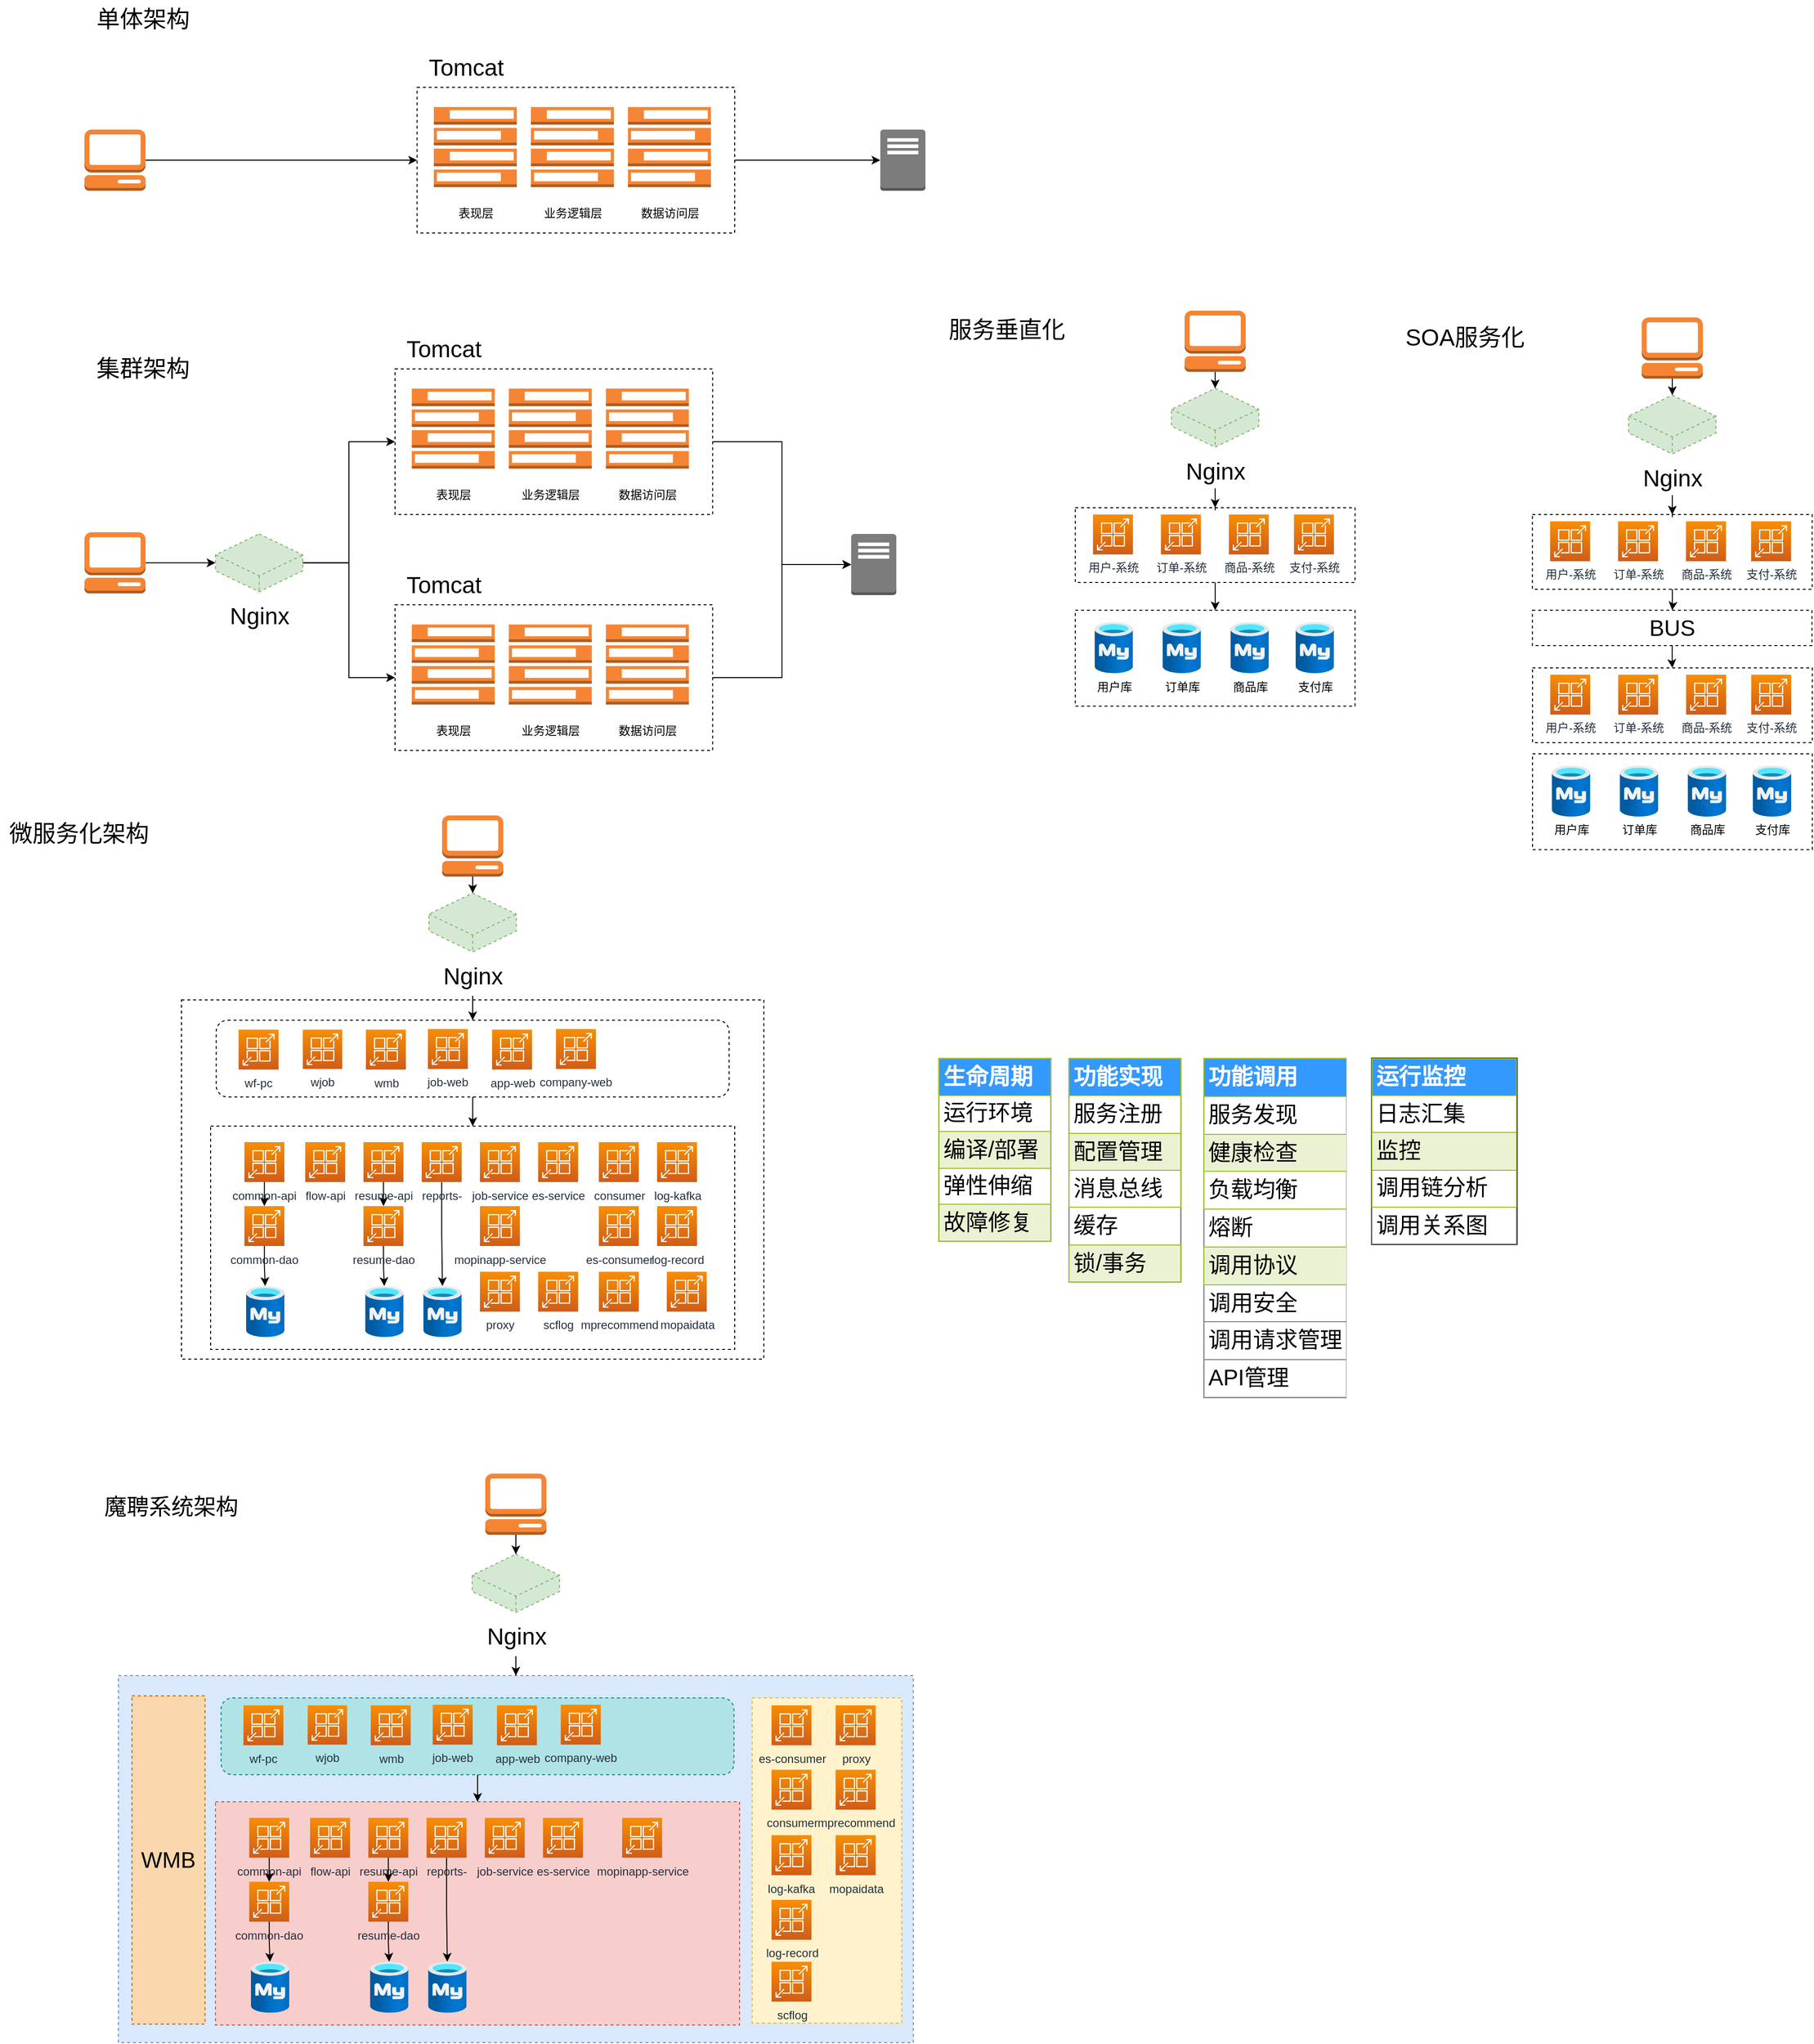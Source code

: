 <mxfile version="20.2.3" type="github">
  <diagram id="OBwVd87PNqXVU-20cUN8" name="第 1 页">
    <mxGraphModel dx="1682" dy="634" grid="0" gridSize="10" guides="1" tooltips="1" connect="1" arrows="1" fold="1" page="0" pageScale="1" pageWidth="827" pageHeight="1169" math="0" shadow="0">
      <root>
        <mxCell id="0" />
        <mxCell id="1" parent="0" />
        <mxCell id="6fk8jtM4NUlbJC3L4ksu-1" value="·" style="rounded=0;whiteSpace=wrap;html=1;dashed=1;fontSize=24;fillColor=#dae8fc;strokeColor=#6c8ebf;" vertex="1" parent="1">
          <mxGeometry x="-125" y="1806" width="819" height="378" as="geometry" />
        </mxCell>
        <mxCell id="6fk8jtM4NUlbJC3L4ksu-43" value="WMB" style="rounded=0;whiteSpace=wrap;html=1;dashed=1;fontSize=23;fillColor=#fad7ac;strokeColor=#b46504;" vertex="1" parent="1">
          <mxGeometry x="-111" y="1826.89" width="75.23" height="338.11" as="geometry" />
        </mxCell>
        <mxCell id="6fk8jtM4NUlbJC3L4ksu-44" value="" style="rounded=0;whiteSpace=wrap;html=1;dashed=1;fontSize=23;fillColor=#fff2cc;strokeColor=#d6b656;" vertex="1" parent="1">
          <mxGeometry x="528" y="1829" width="154" height="335" as="geometry" />
        </mxCell>
        <mxCell id="XJ9ibDvzPIqZy9BsVPSS-104" value="" style="rounded=0;whiteSpace=wrap;html=1;dashed=1;fontSize=24;" parent="1" vertex="1">
          <mxGeometry x="-60" y="1110" width="600" height="370" as="geometry" />
        </mxCell>
        <mxCell id="XJ9ibDvzPIqZy9BsVPSS-147" style="edgeStyle=orthogonalEdgeStyle;rounded=0;orthogonalLoop=1;jettySize=auto;html=1;fontSize=24;" parent="1" source="XJ9ibDvzPIqZy9BsVPSS-145" target="XJ9ibDvzPIqZy9BsVPSS-89" edge="1">
          <mxGeometry relative="1" as="geometry" />
        </mxCell>
        <mxCell id="XJ9ibDvzPIqZy9BsVPSS-145" value="" style="rounded=1;whiteSpace=wrap;html=1;dashed=1;fontSize=24;" parent="1" vertex="1">
          <mxGeometry x="-24.23" y="1130.89" width="528.45" height="79.11" as="geometry" />
        </mxCell>
        <mxCell id="XJ9ibDvzPIqZy9BsVPSS-16" style="edgeStyle=orthogonalEdgeStyle;rounded=0;orthogonalLoop=1;jettySize=auto;html=1;" parent="1" source="XJ9ibDvzPIqZy9BsVPSS-1" target="XJ9ibDvzPIqZy9BsVPSS-6" edge="1">
          <mxGeometry relative="1" as="geometry" />
        </mxCell>
        <mxCell id="XJ9ibDvzPIqZy9BsVPSS-1" value="" style="outlineConnect=0;dashed=0;verticalLabelPosition=bottom;verticalAlign=top;align=center;html=1;shape=mxgraph.aws3.management_console;fillColor=#F58534;gradientColor=none;" parent="1" vertex="1">
          <mxGeometry x="-160" y="213.5" width="63" height="63" as="geometry" />
        </mxCell>
        <mxCell id="XJ9ibDvzPIqZy9BsVPSS-14" value="" style="outlineConnect=0;dashed=0;verticalLabelPosition=bottom;verticalAlign=top;align=center;html=1;shape=mxgraph.aws3.traditional_server;fillColor=#7D7C7C;gradientColor=none;" parent="1" vertex="1">
          <mxGeometry x="660" y="213.5" width="46.5" height="63" as="geometry" />
        </mxCell>
        <mxCell id="XJ9ibDvzPIqZy9BsVPSS-19" value="" style="group" parent="1" vertex="1" connectable="0">
          <mxGeometry x="182.75" y="170" width="327.25" height="150" as="geometry" />
        </mxCell>
        <mxCell id="XJ9ibDvzPIqZy9BsVPSS-6" value="" style="rounded=0;whiteSpace=wrap;html=1;dashed=1;" parent="XJ9ibDvzPIqZy9BsVPSS-19" vertex="1">
          <mxGeometry width="327.25" height="150" as="geometry" />
        </mxCell>
        <mxCell id="XJ9ibDvzPIqZy9BsVPSS-2" value="" style="outlineConnect=0;dashed=0;verticalLabelPosition=bottom;verticalAlign=top;align=center;html=1;shape=mxgraph.aws3.forums;fillColor=#F58534;gradientColor=none;" parent="XJ9ibDvzPIqZy9BsVPSS-19" vertex="1">
          <mxGeometry x="17.25" y="20.25" width="85.5" height="82.5" as="geometry" />
        </mxCell>
        <mxCell id="XJ9ibDvzPIqZy9BsVPSS-4" value="" style="outlineConnect=0;dashed=0;verticalLabelPosition=bottom;verticalAlign=top;align=center;html=1;shape=mxgraph.aws3.forums;fillColor=#F58534;gradientColor=none;" parent="XJ9ibDvzPIqZy9BsVPSS-19" vertex="1">
          <mxGeometry x="117.25" y="20.25" width="85.5" height="82.5" as="geometry" />
        </mxCell>
        <mxCell id="XJ9ibDvzPIqZy9BsVPSS-5" value="" style="outlineConnect=0;dashed=0;verticalLabelPosition=bottom;verticalAlign=top;align=center;html=1;shape=mxgraph.aws3.forums;fillColor=#F58534;gradientColor=none;" parent="XJ9ibDvzPIqZy9BsVPSS-19" vertex="1">
          <mxGeometry x="217.25" y="20.25" width="85.5" height="82.5" as="geometry" />
        </mxCell>
        <mxCell id="XJ9ibDvzPIqZy9BsVPSS-7" value="表现层" style="text;html=1;align=center;verticalAlign=middle;resizable=0;points=[];autosize=1;strokeColor=none;fillColor=none;" parent="XJ9ibDvzPIqZy9BsVPSS-19" vertex="1">
          <mxGeometry x="30" y="115" width="60" height="30" as="geometry" />
        </mxCell>
        <mxCell id="XJ9ibDvzPIqZy9BsVPSS-8" value="业务逻辑层" style="text;html=1;align=center;verticalAlign=middle;resizable=0;points=[];autosize=1;strokeColor=none;fillColor=none;" parent="XJ9ibDvzPIqZy9BsVPSS-19" vertex="1">
          <mxGeometry x="120" y="115" width="80" height="30" as="geometry" />
        </mxCell>
        <mxCell id="XJ9ibDvzPIqZy9BsVPSS-9" value="数据访问层" style="text;html=1;align=center;verticalAlign=middle;resizable=0;points=[];autosize=1;strokeColor=none;fillColor=none;" parent="XJ9ibDvzPIqZy9BsVPSS-19" vertex="1">
          <mxGeometry x="220" y="115" width="80" height="30" as="geometry" />
        </mxCell>
        <mxCell id="XJ9ibDvzPIqZy9BsVPSS-20" style="edgeStyle=orthogonalEdgeStyle;rounded=0;orthogonalLoop=1;jettySize=auto;html=1;entryX=0;entryY=0.5;entryDx=0;entryDy=0;entryPerimeter=0;" parent="1" source="XJ9ibDvzPIqZy9BsVPSS-6" target="XJ9ibDvzPIqZy9BsVPSS-14" edge="1">
          <mxGeometry relative="1" as="geometry" />
        </mxCell>
        <mxCell id="XJ9ibDvzPIqZy9BsVPSS-22" value="Tomcat" style="text;html=1;align=center;verticalAlign=middle;resizable=0;points=[];autosize=1;strokeColor=none;fillColor=none;fontSize=24;" parent="1" vertex="1">
          <mxGeometry x="182.75" y="130" width="100" height="40" as="geometry" />
        </mxCell>
        <mxCell id="XJ9ibDvzPIqZy9BsVPSS-23" value="单体架构" style="text;html=1;align=center;verticalAlign=middle;resizable=0;points=[];autosize=1;strokeColor=none;fillColor=none;fontSize=24;" parent="1" vertex="1">
          <mxGeometry x="-160" y="80" width="120" height="40" as="geometry" />
        </mxCell>
        <mxCell id="XJ9ibDvzPIqZy9BsVPSS-57" style="edgeStyle=orthogonalEdgeStyle;rounded=0;orthogonalLoop=1;jettySize=auto;html=1;entryX=0;entryY=0.5;entryDx=0;entryDy=0;entryPerimeter=0;fontSize=24;" parent="1" source="XJ9ibDvzPIqZy9BsVPSS-25" target="XJ9ibDvzPIqZy9BsVPSS-55" edge="1">
          <mxGeometry relative="1" as="geometry" />
        </mxCell>
        <mxCell id="XJ9ibDvzPIqZy9BsVPSS-25" value="" style="outlineConnect=0;dashed=0;verticalLabelPosition=bottom;verticalAlign=top;align=center;html=1;shape=mxgraph.aws3.management_console;fillColor=#F58534;gradientColor=none;" parent="1" vertex="1">
          <mxGeometry x="-160" y="628.3" width="63" height="63" as="geometry" />
        </mxCell>
        <mxCell id="XJ9ibDvzPIqZy9BsVPSS-37" value="" style="group" parent="1" vertex="1" connectable="0">
          <mxGeometry x="160" y="420" width="327.25" height="190" as="geometry" />
        </mxCell>
        <mxCell id="XJ9ibDvzPIqZy9BsVPSS-27" value="" style="group" parent="XJ9ibDvzPIqZy9BsVPSS-37" vertex="1" connectable="0">
          <mxGeometry y="40" width="327.25" height="150" as="geometry" />
        </mxCell>
        <mxCell id="XJ9ibDvzPIqZy9BsVPSS-28" value="" style="rounded=0;whiteSpace=wrap;html=1;dashed=1;" parent="XJ9ibDvzPIqZy9BsVPSS-27" vertex="1">
          <mxGeometry width="327.25" height="150" as="geometry" />
        </mxCell>
        <mxCell id="XJ9ibDvzPIqZy9BsVPSS-29" value="" style="outlineConnect=0;dashed=0;verticalLabelPosition=bottom;verticalAlign=top;align=center;html=1;shape=mxgraph.aws3.forums;fillColor=#F58534;gradientColor=none;" parent="XJ9ibDvzPIqZy9BsVPSS-27" vertex="1">
          <mxGeometry x="17.25" y="20.25" width="85.5" height="82.5" as="geometry" />
        </mxCell>
        <mxCell id="XJ9ibDvzPIqZy9BsVPSS-30" value="" style="outlineConnect=0;dashed=0;verticalLabelPosition=bottom;verticalAlign=top;align=center;html=1;shape=mxgraph.aws3.forums;fillColor=#F58534;gradientColor=none;" parent="XJ9ibDvzPIqZy9BsVPSS-27" vertex="1">
          <mxGeometry x="117.25" y="20.25" width="85.5" height="82.5" as="geometry" />
        </mxCell>
        <mxCell id="XJ9ibDvzPIqZy9BsVPSS-31" value="" style="outlineConnect=0;dashed=0;verticalLabelPosition=bottom;verticalAlign=top;align=center;html=1;shape=mxgraph.aws3.forums;fillColor=#F58534;gradientColor=none;" parent="XJ9ibDvzPIqZy9BsVPSS-27" vertex="1">
          <mxGeometry x="217.25" y="20.25" width="85.5" height="82.5" as="geometry" />
        </mxCell>
        <mxCell id="XJ9ibDvzPIqZy9BsVPSS-32" value="表现层" style="text;html=1;align=center;verticalAlign=middle;resizable=0;points=[];autosize=1;strokeColor=none;fillColor=none;" parent="XJ9ibDvzPIqZy9BsVPSS-27" vertex="1">
          <mxGeometry x="30" y="115" width="60" height="30" as="geometry" />
        </mxCell>
        <mxCell id="XJ9ibDvzPIqZy9BsVPSS-33" value="业务逻辑层" style="text;html=1;align=center;verticalAlign=middle;resizable=0;points=[];autosize=1;strokeColor=none;fillColor=none;" parent="XJ9ibDvzPIqZy9BsVPSS-27" vertex="1">
          <mxGeometry x="120" y="115" width="80" height="30" as="geometry" />
        </mxCell>
        <mxCell id="XJ9ibDvzPIqZy9BsVPSS-34" value="数据访问层" style="text;html=1;align=center;verticalAlign=middle;resizable=0;points=[];autosize=1;strokeColor=none;fillColor=none;" parent="XJ9ibDvzPIqZy9BsVPSS-27" vertex="1">
          <mxGeometry x="220" y="115" width="80" height="30" as="geometry" />
        </mxCell>
        <mxCell id="XJ9ibDvzPIqZy9BsVPSS-36" value="Tomcat" style="text;html=1;align=center;verticalAlign=middle;resizable=0;points=[];autosize=1;strokeColor=none;fillColor=none;fontSize=24;" parent="XJ9ibDvzPIqZy9BsVPSS-37" vertex="1">
          <mxGeometry width="100" height="40" as="geometry" />
        </mxCell>
        <mxCell id="XJ9ibDvzPIqZy9BsVPSS-38" value="" style="group" parent="1" vertex="1" connectable="0">
          <mxGeometry x="160" y="663" width="327.25" height="190" as="geometry" />
        </mxCell>
        <mxCell id="XJ9ibDvzPIqZy9BsVPSS-39" value="" style="group" parent="XJ9ibDvzPIqZy9BsVPSS-38" vertex="1" connectable="0">
          <mxGeometry y="40" width="327.25" height="150" as="geometry" />
        </mxCell>
        <mxCell id="XJ9ibDvzPIqZy9BsVPSS-40" value="" style="rounded=0;whiteSpace=wrap;html=1;dashed=1;" parent="XJ9ibDvzPIqZy9BsVPSS-39" vertex="1">
          <mxGeometry width="327.25" height="150" as="geometry" />
        </mxCell>
        <mxCell id="XJ9ibDvzPIqZy9BsVPSS-41" value="" style="outlineConnect=0;dashed=0;verticalLabelPosition=bottom;verticalAlign=top;align=center;html=1;shape=mxgraph.aws3.forums;fillColor=#F58534;gradientColor=none;" parent="XJ9ibDvzPIqZy9BsVPSS-39" vertex="1">
          <mxGeometry x="17.25" y="20.25" width="85.5" height="82.5" as="geometry" />
        </mxCell>
        <mxCell id="XJ9ibDvzPIqZy9BsVPSS-42" value="&lt;span style=&quot;color: rgba(0, 0, 0, 0); font-family: monospace; font-size: 0px; text-align: start;&quot;&gt;%3CmxGraphModel%3E%3Croot%3E%3CmxCell%20id%3D%220%22%2F%3E%3CmxCell%20id%3D%221%22%20parent%3D%220%22%2F%3E%3CmxCell%20id%3D%222%22%20style%3D%22edgeStyle%3DorthogonalEdgeStyle%3Brounded%3D0%3BorthogonalLoop%3D1%3BjettySize%3Dauto%3Bhtml%3D1%3BentryX%3D0.5%3BentryY%3D0%3BentryDx%3D0%3BentryDy%3D0%3BentryPerimeter%3D0%3BfontSize%3D24%3B%22%20edge%3D%221%22%20source%3D%223%22%20target%3D%225%22%20parent%3D%221%22%3E%3CmxGeometry%20relative%3D%221%22%20as%3D%22geometry%22%2F%3E%3C%2FmxCell%3E%3CmxCell%20id%3D%223%22%20value%3D%22%22%20style%3D%22outlineConnect%3D0%3Bdashed%3D0%3BverticalLabelPosition%3Dbottom%3BverticalAlign%3Dtop%3Balign%3Dcenter%3Bhtml%3D1%3Bshape%3Dmxgraph.aws3.management_console%3BfillColor%3D%23F58534%3BgradientColor%3Dnone%3B%22%20vertex%3D%221%22%20parent%3D%221%22%3E%3CmxGeometry%20x%3D%22208.5%22%20y%3D%22920%22%20width%3D%2263%22%20height%3D%2263%22%20as%3D%22geometry%22%2F%3E%3C%2FmxCell%3E%3CmxCell%20id%3D%224%22%20value%3D%22%22%20style%3D%22group%22%20vertex%3D%221%22%20connectable%3D%220%22%20parent%3D%221%22%3E%3CmxGeometry%20x%3D%22195%22%20y%3D%221000%22%20width%3D%2290%22%20height%3D%2290%22%20as%3D%22geometry%22%2F%3E%3C%2FmxCell%3E%3CmxCell%20id%3D%225%22%20value%3D%22%22%20style%3D%22html%3D1%3BwhiteSpace%3Dwrap%3Bshape%3DisoCube2%3BbackgroundOutline%3D1%3BisoAngle%3D15%3Bdashed%3D1%3BfontSize%3D24%3BfillColor%3D%23d5e8d4%3BstrokeColor%3D%2382b366%3B%22%20vertex%3D%221%22%20parent%3D%224%22%3E%3CmxGeometry%20width%3D%2290%22%20height%3D%2260.606%22%20as%3D%22geometry%22%2F%3E%3C%2FmxCell%3E%3CmxCell%20id%3D%226%22%20value%3D%22Nginx%22%20style%3D%22text%3Bhtml%3D1%3Balign%3Dcenter%3BverticalAlign%3Dmiddle%3Bresizable%3D0%3Bpoints%3D%5B%5D%3Bautosize%3D1%3BstrokeColor%3Dnone%3BfillColor%3Dnone%3BfontSize%3D24%3B%22%20vertex%3D%221%22%20parent%3D%224%22%3E%3CmxGeometry%20x%3D%225%22%20y%3D%2265.758%22%20width%3D%2280%22%20height%3D%2240%22%20as%3D%22geometry%22%2F%3E%3C%2FmxCell%3E%3C%2Froot%3E%3C%2FmxGraphModel%3E&lt;/span&gt;&lt;span style=&quot;color: rgba(0, 0, 0, 0); font-family: monospace; font-size: 0px; text-align: start;&quot;&gt;%3CmxGraphModel%3E%3Croot%3E%3CmxCell%20id%3D%220%22%2F%3E%3CmxCell%20id%3D%221%22%20parent%3D%220%22%2F%3E%3CmxCell%20id%3D%222%22%20style%3D%22edgeStyle%3DorthogonalEdgeStyle%3Brounded%3D0%3BorthogonalLoop%3D1%3BjettySize%3Dauto%3Bhtml%3D1%3BentryX%3D0.5%3BentryY%3D0%3BentryDx%3D0%3BentryDy%3D0%3BentryPerimeter%3D0%3BfontSize%3D24%3B%22%20edge%3D%221%22%20source%3D%223%22%20target%3D%225%22%20parent%3D%221%22%3E%3CmxGeometry%20relative%3D%221%22%20as%3D%22geometry%22%2F%3E%3C%2FmxCell%3E%3CmxCell%20id%3D%223%22%20value%3D%22%22%20style%3D%22outlineConnect%3D0%3Bdashed%3D0%3BverticalLabelPosition%3Dbottom%3BverticalAlign%3Dtop%3Balign%3Dcenter%3Bhtml%3D1%3Bshape%3Dmxgraph.aws3.management_console%3BfillColor%3D%23F58534%3BgradientColor%3Dnone%3B%22%20vertex%3D%221%22%20parent%3D%221%22%3E%3CmxGeometry%20x%3D%22208.5%22%20y%3D%22920%22%20width%3D%2263%22%20height%3D%2263%22%20as%3D%22geometry%22%2F%3E%3C%2FmxCell%3E%3CmxCell%20id%3D%224%22%20value%3D%22%22%20style%3D%22group%22%20vertex%3D%221%22%20connectable%3D%220%22%20parent%3D%221%22%3E%3CmxGeometry%20x%3D%22195%22%20y%3D%221000%22%20width%3D%2290%22%20height%3D%2290%22%20as%3D%22geometry%22%2F%3E%3C%2FmxCell%3E%3CmxCell%20id%3D%225%22%20value%3D%22%22%20style%3D%22html%3D1%3BwhiteSpace%3Dwrap%3Bshape%3DisoCube2%3BbackgroundOutline%3D1%3BisoAngle%3D15%3Bdashed%3D1%3BfontSize%3D24%3BfillColor%3D%23d5e8d4%3BstrokeColor%3D%2382b366%3B%22%20vertex%3D%221%22%20parent%3D%224%22%3E%3CmxGeometry%20width%3D%2290%22%20height%3D%2260.606%22%20as%3D%22geometry%22%2F%3E%3C%2FmxCell%3E%3CmxCell%20id%3D%226%22%20value%3D%22Nginx%22%20style%3D%22text%3Bhtml%3D1%3Balign%3Dcenter%3BverticalAlign%3Dmiddle%3Bresizable%3D0%3Bpoints%3D%5B%5D%3Bautosize%3D1%3BstrokeColor%3Dnone%3BfillColor%3Dnone%3BfontSize%3D24%3B%22%20vertex%3D%221%22%20parent%3D%224%22%3E%3CmxGeometry%20x%3D%225%22%20y%3D%2265.758%22%20width%3D%2280%22%20height%3D%2240%22%20as%3D%22geometry%22%2F%3E%3C%2FmxCell%3E%3C%2Froot%3E%3C%2FmxGraphModel%3E&lt;/span&gt;" style="outlineConnect=0;dashed=0;verticalLabelPosition=bottom;verticalAlign=top;align=center;html=1;shape=mxgraph.aws3.forums;fillColor=#F58534;gradientColor=none;" parent="XJ9ibDvzPIqZy9BsVPSS-39" vertex="1">
          <mxGeometry x="117.25" y="20.25" width="85.5" height="82.5" as="geometry" />
        </mxCell>
        <mxCell id="XJ9ibDvzPIqZy9BsVPSS-43" value="" style="outlineConnect=0;dashed=0;verticalLabelPosition=bottom;verticalAlign=top;align=center;html=1;shape=mxgraph.aws3.forums;fillColor=#F58534;gradientColor=none;" parent="XJ9ibDvzPIqZy9BsVPSS-39" vertex="1">
          <mxGeometry x="217.25" y="20.25" width="85.5" height="82.5" as="geometry" />
        </mxCell>
        <mxCell id="XJ9ibDvzPIqZy9BsVPSS-44" value="表现层" style="text;html=1;align=center;verticalAlign=middle;resizable=0;points=[];autosize=1;strokeColor=none;fillColor=none;" parent="XJ9ibDvzPIqZy9BsVPSS-39" vertex="1">
          <mxGeometry x="30" y="115" width="60" height="30" as="geometry" />
        </mxCell>
        <mxCell id="XJ9ibDvzPIqZy9BsVPSS-45" value="业务逻辑层" style="text;html=1;align=center;verticalAlign=middle;resizable=0;points=[];autosize=1;strokeColor=none;fillColor=none;" parent="XJ9ibDvzPIqZy9BsVPSS-39" vertex="1">
          <mxGeometry x="120" y="115" width="80" height="30" as="geometry" />
        </mxCell>
        <mxCell id="XJ9ibDvzPIqZy9BsVPSS-46" value="数据访问层" style="text;html=1;align=center;verticalAlign=middle;resizable=0;points=[];autosize=1;strokeColor=none;fillColor=none;" parent="XJ9ibDvzPIqZy9BsVPSS-39" vertex="1">
          <mxGeometry x="220" y="115" width="80" height="30" as="geometry" />
        </mxCell>
        <mxCell id="XJ9ibDvzPIqZy9BsVPSS-47" value="Tomcat" style="text;html=1;align=center;verticalAlign=middle;resizable=0;points=[];autosize=1;strokeColor=none;fillColor=none;fontSize=24;" parent="XJ9ibDvzPIqZy9BsVPSS-38" vertex="1">
          <mxGeometry width="100" height="40" as="geometry" />
        </mxCell>
        <mxCell id="XJ9ibDvzPIqZy9BsVPSS-49" value="" style="outlineConnect=0;dashed=0;verticalLabelPosition=bottom;verticalAlign=top;align=center;html=1;shape=mxgraph.aws3.traditional_server;fillColor=#7D7C7C;gradientColor=none;" parent="1" vertex="1">
          <mxGeometry x="630" y="630" width="46.5" height="63" as="geometry" />
        </mxCell>
        <mxCell id="XJ9ibDvzPIqZy9BsVPSS-51" style="edgeStyle=orthogonalEdgeStyle;rounded=0;orthogonalLoop=1;jettySize=auto;html=1;entryX=0;entryY=0.5;entryDx=0;entryDy=0;entryPerimeter=0;fontSize=24;" parent="1" source="XJ9ibDvzPIqZy9BsVPSS-40" target="XJ9ibDvzPIqZy9BsVPSS-49" edge="1">
          <mxGeometry relative="1" as="geometry" />
        </mxCell>
        <mxCell id="XJ9ibDvzPIqZy9BsVPSS-53" style="edgeStyle=orthogonalEdgeStyle;rounded=0;orthogonalLoop=1;jettySize=auto;html=1;entryX=0;entryY=0.5;entryDx=0;entryDy=0;entryPerimeter=0;fontSize=24;" parent="1" source="XJ9ibDvzPIqZy9BsVPSS-28" target="XJ9ibDvzPIqZy9BsVPSS-49" edge="1">
          <mxGeometry relative="1" as="geometry" />
        </mxCell>
        <mxCell id="XJ9ibDvzPIqZy9BsVPSS-58" style="edgeStyle=orthogonalEdgeStyle;rounded=0;orthogonalLoop=1;jettySize=auto;html=1;entryX=0;entryY=0.5;entryDx=0;entryDy=0;fontSize=24;" parent="1" source="XJ9ibDvzPIqZy9BsVPSS-55" target="XJ9ibDvzPIqZy9BsVPSS-28" edge="1">
          <mxGeometry relative="1" as="geometry" />
        </mxCell>
        <mxCell id="XJ9ibDvzPIqZy9BsVPSS-60" value="集群架构" style="text;html=1;align=center;verticalAlign=middle;resizable=0;points=[];autosize=1;strokeColor=none;fillColor=none;fontSize=24;" parent="1" vertex="1">
          <mxGeometry x="-160" y="440" width="120" height="40" as="geometry" />
        </mxCell>
        <mxCell id="XJ9ibDvzPIqZy9BsVPSS-63" value="微服务化架构" style="text;html=1;align=center;verticalAlign=middle;resizable=0;points=[];autosize=1;strokeColor=none;fillColor=none;fontSize=24;" parent="1" vertex="1">
          <mxGeometry x="-247" y="918" width="162" height="41" as="geometry" />
        </mxCell>
        <mxCell id="XJ9ibDvzPIqZy9BsVPSS-71" style="edgeStyle=orthogonalEdgeStyle;rounded=0;orthogonalLoop=1;jettySize=auto;html=1;entryX=0.5;entryY=0;entryDx=0;entryDy=0;entryPerimeter=0;fontSize=24;" parent="1" source="XJ9ibDvzPIqZy9BsVPSS-64" target="XJ9ibDvzPIqZy9BsVPSS-69" edge="1">
          <mxGeometry relative="1" as="geometry" />
        </mxCell>
        <mxCell id="XJ9ibDvzPIqZy9BsVPSS-64" value="" style="outlineConnect=0;dashed=0;verticalLabelPosition=bottom;verticalAlign=top;align=center;html=1;shape=mxgraph.aws3.management_console;fillColor=#F58534;gradientColor=none;" parent="1" vertex="1">
          <mxGeometry x="208.5" y="920" width="63" height="63" as="geometry" />
        </mxCell>
        <mxCell id="XJ9ibDvzPIqZy9BsVPSS-66" value="" style="group" parent="1" vertex="1" connectable="0">
          <mxGeometry x="-25" y="630" width="90" height="88.5" as="geometry" />
        </mxCell>
        <mxCell id="XJ9ibDvzPIqZy9BsVPSS-55" value="" style="html=1;whiteSpace=wrap;shape=isoCube2;backgroundOutline=1;isoAngle=15;dashed=1;fontSize=24;fillColor=#d5e8d4;strokeColor=#82b366;" parent="XJ9ibDvzPIqZy9BsVPSS-66" vertex="1">
          <mxGeometry width="90" height="59.596" as="geometry" />
        </mxCell>
        <mxCell id="XJ9ibDvzPIqZy9BsVPSS-56" value="Nginx" style="text;html=1;align=center;verticalAlign=middle;resizable=0;points=[];autosize=1;strokeColor=none;fillColor=none;fontSize=24;" parent="XJ9ibDvzPIqZy9BsVPSS-66" vertex="1">
          <mxGeometry x="5" y="64.662" width="80" height="40" as="geometry" />
        </mxCell>
        <mxCell id="XJ9ibDvzPIqZy9BsVPSS-68" value="" style="group" parent="1" vertex="1" connectable="0">
          <mxGeometry x="195" y="1000" width="90" height="90" as="geometry" />
        </mxCell>
        <mxCell id="XJ9ibDvzPIqZy9BsVPSS-69" value="" style="html=1;whiteSpace=wrap;shape=isoCube2;backgroundOutline=1;isoAngle=15;dashed=1;fontSize=24;fillColor=#d5e8d4;strokeColor=#82b366;" parent="XJ9ibDvzPIqZy9BsVPSS-68" vertex="1">
          <mxGeometry width="90" height="60.606" as="geometry" />
        </mxCell>
        <mxCell id="XJ9ibDvzPIqZy9BsVPSS-70" value="Nginx" style="text;html=1;align=center;verticalAlign=middle;resizable=0;points=[];autosize=1;strokeColor=none;fillColor=none;fontSize=24;" parent="XJ9ibDvzPIqZy9BsVPSS-68" vertex="1">
          <mxGeometry x="5" y="65.758" width="80" height="40" as="geometry" />
        </mxCell>
        <mxCell id="XJ9ibDvzPIqZy9BsVPSS-78" style="edgeStyle=orthogonalEdgeStyle;rounded=0;orthogonalLoop=1;jettySize=auto;html=1;entryX=0;entryY=0.5;entryDx=0;entryDy=0;fontSize=24;" parent="1" source="XJ9ibDvzPIqZy9BsVPSS-55" target="XJ9ibDvzPIqZy9BsVPSS-40" edge="1">
          <mxGeometry relative="1" as="geometry" />
        </mxCell>
        <mxCell id="XJ9ibDvzPIqZy9BsVPSS-100" value="" style="group" parent="1" vertex="1" connectable="0">
          <mxGeometry x="-30" y="1240" width="540" height="280" as="geometry" />
        </mxCell>
        <mxCell id="XJ9ibDvzPIqZy9BsVPSS-89" value="" style="rounded=0;whiteSpace=wrap;html=1;dashed=1;fontSize=24;" parent="XJ9ibDvzPIqZy9BsVPSS-100" vertex="1">
          <mxGeometry width="540" height="230" as="geometry" />
        </mxCell>
        <mxCell id="XJ9ibDvzPIqZy9BsVPSS-82" value="common-api" style="sketch=0;points=[[0,0,0],[0.25,0,0],[0.5,0,0],[0.75,0,0],[1,0,0],[0,1,0],[0.25,1,0],[0.5,1,0],[0.75,1,0],[1,1,0],[0,0.25,0],[0,0.5,0],[0,0.75,0],[1,0.25,0],[1,0.5,0],[1,0.75,0]];outlineConnect=0;fontColor=#232F3E;gradientColor=#F78E04;gradientDirection=north;fillColor=#D05C17;strokeColor=#ffffff;dashed=0;verticalLabelPosition=bottom;verticalAlign=top;align=center;html=1;fontSize=12;fontStyle=0;aspect=fixed;shape=mxgraph.aws4.resourceIcon;resIcon=mxgraph.aws4.app_runner;" parent="XJ9ibDvzPIqZy9BsVPSS-100" vertex="1">
          <mxGeometry x="34.8" y="16.471" width="41.176" height="41.176" as="geometry" />
        </mxCell>
        <mxCell id="XJ9ibDvzPIqZy9BsVPSS-87" value="flow-api" style="sketch=0;points=[[0,0,0],[0.25,0,0],[0.5,0,0],[0.75,0,0],[1,0,0],[0,1,0],[0.25,1,0],[0.5,1,0],[0.75,1,0],[1,1,0],[0,0.25,0],[0,0.5,0],[0,0.75,0],[1,0.25,0],[1,0.5,0],[1,0.75,0]];outlineConnect=0;fontColor=#232F3E;gradientColor=#F78E04;gradientDirection=north;fillColor=#D05C17;strokeColor=#ffffff;dashed=0;verticalLabelPosition=bottom;verticalAlign=top;align=center;html=1;fontSize=12;fontStyle=0;aspect=fixed;shape=mxgraph.aws4.resourceIcon;resIcon=mxgraph.aws4.app_runner;" parent="XJ9ibDvzPIqZy9BsVPSS-100" vertex="1">
          <mxGeometry x="97.5" y="16.471" width="41.176" height="41.176" as="geometry" />
        </mxCell>
        <mxCell id="XJ9ibDvzPIqZy9BsVPSS-88" value="resume-api" style="sketch=0;points=[[0,0,0],[0.25,0,0],[0.5,0,0],[0.75,0,0],[1,0,0],[0,1,0],[0.25,1,0],[0.5,1,0],[0.75,1,0],[1,1,0],[0,0.25,0],[0,0.5,0],[0,0.75,0],[1,0.25,0],[1,0.5,0],[1,0.75,0]];outlineConnect=0;fontColor=#232F3E;gradientColor=#F78E04;gradientDirection=north;fillColor=#D05C17;strokeColor=#ffffff;dashed=0;verticalLabelPosition=bottom;verticalAlign=top;align=center;html=1;fontSize=12;fontStyle=0;aspect=fixed;shape=mxgraph.aws4.resourceIcon;resIcon=mxgraph.aws4.app_runner;" parent="XJ9ibDvzPIqZy9BsVPSS-100" vertex="1">
          <mxGeometry x="157.5" y="16.471" width="41.176" height="41.176" as="geometry" />
        </mxCell>
        <mxCell id="XJ9ibDvzPIqZy9BsVPSS-93" value="" style="aspect=fixed;html=1;points=[];align=center;image;fontSize=12;image=img/lib/azure2/databases/Azure_Database_MySQL_Server.svg;dashed=1;" parent="XJ9ibDvzPIqZy9BsVPSS-100" vertex="1">
          <mxGeometry x="36.54" y="164.706" width="39.529" height="52.706" as="geometry" />
        </mxCell>
        <mxCell id="XJ9ibDvzPIqZy9BsVPSS-96" value="" style="aspect=fixed;html=1;points=[];align=center;image;fontSize=12;image=img/lib/azure2/databases/Azure_Database_MySQL_Server.svg;dashed=1;" parent="XJ9ibDvzPIqZy9BsVPSS-100" vertex="1">
          <mxGeometry x="159.24" y="164.706" width="39.529" height="52.706" as="geometry" />
        </mxCell>
        <mxCell id="XJ9ibDvzPIqZy9BsVPSS-109" style="edgeStyle=orthogonalEdgeStyle;rounded=0;orthogonalLoop=1;jettySize=auto;html=1;fontSize=24;" parent="XJ9ibDvzPIqZy9BsVPSS-100" source="XJ9ibDvzPIqZy9BsVPSS-107" target="XJ9ibDvzPIqZy9BsVPSS-93" edge="1">
          <mxGeometry relative="1" as="geometry" />
        </mxCell>
        <mxCell id="XJ9ibDvzPIqZy9BsVPSS-107" value="common-dao" style="sketch=0;points=[[0,0,0],[0.25,0,0],[0.5,0,0],[0.75,0,0],[1,0,0],[0,1,0],[0.25,1,0],[0.5,1,0],[0.75,1,0],[1,1,0],[0,0.25,0],[0,0.5,0],[0,0.75,0],[1,0.25,0],[1,0.5,0],[1,0.75,0]];outlineConnect=0;fontColor=#232F3E;gradientColor=#F78E04;gradientDirection=north;fillColor=#D05C17;strokeColor=#ffffff;dashed=0;verticalLabelPosition=bottom;verticalAlign=top;align=center;html=1;fontSize=12;fontStyle=0;aspect=fixed;shape=mxgraph.aws4.resourceIcon;resIcon=mxgraph.aws4.app_runner;" parent="XJ9ibDvzPIqZy9BsVPSS-100" vertex="1">
          <mxGeometry x="34.8" y="82.353" width="41.176" height="41.176" as="geometry" />
        </mxCell>
        <mxCell id="XJ9ibDvzPIqZy9BsVPSS-108" value="" style="edgeStyle=orthogonalEdgeStyle;rounded=0;orthogonalLoop=1;jettySize=auto;html=1;fontSize=24;" parent="XJ9ibDvzPIqZy9BsVPSS-100" source="XJ9ibDvzPIqZy9BsVPSS-82" target="XJ9ibDvzPIqZy9BsVPSS-107" edge="1">
          <mxGeometry relative="1" as="geometry" />
        </mxCell>
        <mxCell id="XJ9ibDvzPIqZy9BsVPSS-115" style="edgeStyle=orthogonalEdgeStyle;rounded=0;orthogonalLoop=1;jettySize=auto;html=1;fontSize=24;" parent="XJ9ibDvzPIqZy9BsVPSS-100" source="XJ9ibDvzPIqZy9BsVPSS-112" target="XJ9ibDvzPIqZy9BsVPSS-96" edge="1">
          <mxGeometry relative="1" as="geometry" />
        </mxCell>
        <mxCell id="XJ9ibDvzPIqZy9BsVPSS-112" value="resume-dao" style="sketch=0;points=[[0,0,0],[0.25,0,0],[0.5,0,0],[0.75,0,0],[1,0,0],[0,1,0],[0.25,1,0],[0.5,1,0],[0.75,1,0],[1,1,0],[0,0.25,0],[0,0.5,0],[0,0.75,0],[1,0.25,0],[1,0.5,0],[1,0.75,0]];outlineConnect=0;fontColor=#232F3E;gradientColor=#F78E04;gradientDirection=north;fillColor=#D05C17;strokeColor=#ffffff;dashed=0;verticalLabelPosition=bottom;verticalAlign=top;align=center;html=1;fontSize=12;fontStyle=0;aspect=fixed;shape=mxgraph.aws4.resourceIcon;resIcon=mxgraph.aws4.app_runner;" parent="XJ9ibDvzPIqZy9BsVPSS-100" vertex="1">
          <mxGeometry x="157.5" y="82.353" width="41.176" height="41.176" as="geometry" />
        </mxCell>
        <mxCell id="XJ9ibDvzPIqZy9BsVPSS-113" value="" style="edgeStyle=orthogonalEdgeStyle;rounded=0;orthogonalLoop=1;jettySize=auto;html=1;fontSize=24;" parent="XJ9ibDvzPIqZy9BsVPSS-100" source="XJ9ibDvzPIqZy9BsVPSS-88" target="XJ9ibDvzPIqZy9BsVPSS-112" edge="1">
          <mxGeometry relative="1" as="geometry" />
        </mxCell>
        <mxCell id="XJ9ibDvzPIqZy9BsVPSS-136" style="edgeStyle=orthogonalEdgeStyle;rounded=0;orthogonalLoop=1;jettySize=auto;html=1;fontSize=24;" parent="XJ9ibDvzPIqZy9BsVPSS-100" source="XJ9ibDvzPIqZy9BsVPSS-133" target="XJ9ibDvzPIqZy9BsVPSS-135" edge="1">
          <mxGeometry relative="1" as="geometry" />
        </mxCell>
        <mxCell id="XJ9ibDvzPIqZy9BsVPSS-133" value="reports-" style="sketch=0;points=[[0,0,0],[0.25,0,0],[0.5,0,0],[0.75,0,0],[1,0,0],[0,1,0],[0.25,1,0],[0.5,1,0],[0.75,1,0],[1,1,0],[0,0.25,0],[0,0.5,0],[0,0.75,0],[1,0.25,0],[1,0.5,0],[1,0.75,0]];outlineConnect=0;fontColor=#232F3E;gradientColor=#F78E04;gradientDirection=north;fillColor=#D05C17;strokeColor=#ffffff;dashed=0;verticalLabelPosition=bottom;verticalAlign=top;align=center;html=1;fontSize=12;fontStyle=0;aspect=fixed;shape=mxgraph.aws4.resourceIcon;resIcon=mxgraph.aws4.app_runner;" parent="XJ9ibDvzPIqZy9BsVPSS-100" vertex="1">
          <mxGeometry x="217.496" y="16.471" width="41.176" height="41.176" as="geometry" />
        </mxCell>
        <mxCell id="XJ9ibDvzPIqZy9BsVPSS-135" value="" style="aspect=fixed;html=1;points=[];align=center;image;fontSize=12;image=img/lib/azure2/databases/Azure_Database_MySQL_Server.svg;dashed=1;" parent="XJ9ibDvzPIqZy9BsVPSS-100" vertex="1">
          <mxGeometry x="219.14" y="164.706" width="39.529" height="52.706" as="geometry" />
        </mxCell>
        <mxCell id="XJ9ibDvzPIqZy9BsVPSS-166" value="job-service" style="sketch=0;points=[[0,0,0],[0.25,0,0],[0.5,0,0],[0.75,0,0],[1,0,0],[0,1,0],[0.25,1,0],[0.5,1,0],[0.75,1,0],[1,1,0],[0,0.25,0],[0,0.5,0],[0,0.75,0],[1,0.25,0],[1,0.5,0],[1,0.75,0]];outlineConnect=0;fontColor=#232F3E;gradientColor=#F78E04;gradientDirection=north;fillColor=#D05C17;strokeColor=#ffffff;dashed=0;verticalLabelPosition=bottom;verticalAlign=top;align=center;html=1;fontSize=12;fontStyle=0;aspect=fixed;shape=mxgraph.aws4.resourceIcon;resIcon=mxgraph.aws4.app_runner;" parent="XJ9ibDvzPIqZy9BsVPSS-100" vertex="1">
          <mxGeometry x="277.503" y="16.471" width="41.176" height="41.176" as="geometry" />
        </mxCell>
        <mxCell id="XJ9ibDvzPIqZy9BsVPSS-174" value="es-service" style="sketch=0;points=[[0,0,0],[0.25,0,0],[0.5,0,0],[0.75,0,0],[1,0,0],[0,1,0],[0.25,1,0],[0.5,1,0],[0.75,1,0],[1,1,0],[0,0.25,0],[0,0.5,0],[0,0.75,0],[1,0.25,0],[1,0.5,0],[1,0.75,0]];outlineConnect=0;fontColor=#232F3E;gradientColor=#F78E04;gradientDirection=north;fillColor=#D05C17;strokeColor=#ffffff;dashed=0;verticalLabelPosition=bottom;verticalAlign=top;align=center;html=1;fontSize=12;fontStyle=0;aspect=fixed;shape=mxgraph.aws4.resourceIcon;resIcon=mxgraph.aws4.app_runner;" parent="XJ9ibDvzPIqZy9BsVPSS-100" vertex="1">
          <mxGeometry x="337.499" y="16.471" width="41.176" height="41.176" as="geometry" />
        </mxCell>
        <mxCell id="XJ9ibDvzPIqZy9BsVPSS-176" value="mopinapp-service" style="sketch=0;points=[[0,0,0],[0.25,0,0],[0.5,0,0],[0.75,0,0],[1,0,0],[0,1,0],[0.25,1,0],[0.5,1,0],[0.75,1,0],[1,1,0],[0,0.25,0],[0,0.5,0],[0,0.75,0],[1,0.25,0],[1,0.5,0],[1,0.75,0]];outlineConnect=0;fontColor=#232F3E;gradientColor=#F78E04;gradientDirection=north;fillColor=#D05C17;strokeColor=#ffffff;dashed=0;verticalLabelPosition=bottom;verticalAlign=top;align=center;html=1;fontSize=12;fontStyle=0;aspect=fixed;shape=mxgraph.aws4.resourceIcon;resIcon=mxgraph.aws4.app_runner;" parent="XJ9ibDvzPIqZy9BsVPSS-100" vertex="1">
          <mxGeometry x="277.506" y="82.351" width="41.176" height="41.176" as="geometry" />
        </mxCell>
        <mxCell id="XJ9ibDvzPIqZy9BsVPSS-178" value="consumer" style="sketch=0;points=[[0,0,0],[0.25,0,0],[0.5,0,0],[0.75,0,0],[1,0,0],[0,1,0],[0.25,1,0],[0.5,1,0],[0.75,1,0],[1,1,0],[0,0.25,0],[0,0.5,0],[0,0.75,0],[1,0.25,0],[1,0.5,0],[1,0.75,0]];outlineConnect=0;fontColor=#232F3E;gradientColor=#F78E04;gradientDirection=north;fillColor=#D05C17;strokeColor=#ffffff;dashed=0;verticalLabelPosition=bottom;verticalAlign=top;align=center;html=1;fontSize=12;fontStyle=0;aspect=fixed;shape=mxgraph.aws4.resourceIcon;resIcon=mxgraph.aws4.app_runner;" parent="XJ9ibDvzPIqZy9BsVPSS-100" vertex="1">
          <mxGeometry x="400.002" y="16.471" width="41.176" height="41.176" as="geometry" />
        </mxCell>
        <mxCell id="XJ9ibDvzPIqZy9BsVPSS-180" value="es-consumer" style="sketch=0;points=[[0,0,0],[0.25,0,0],[0.5,0,0],[0.75,0,0],[1,0,0],[0,1,0],[0.25,1,0],[0.5,1,0],[0.75,1,0],[1,1,0],[0,0.25,0],[0,0.5,0],[0,0.75,0],[1,0.25,0],[1,0.5,0],[1,0.75,0]];outlineConnect=0;fontColor=#232F3E;gradientColor=#F78E04;gradientDirection=north;fillColor=#D05C17;strokeColor=#ffffff;dashed=0;verticalLabelPosition=bottom;verticalAlign=top;align=center;html=1;fontSize=12;fontStyle=0;aspect=fixed;shape=mxgraph.aws4.resourceIcon;resIcon=mxgraph.aws4.app_runner;" parent="XJ9ibDvzPIqZy9BsVPSS-100" vertex="1">
          <mxGeometry x="400.002" y="82.357" width="41.176" height="41.176" as="geometry" />
        </mxCell>
        <mxCell id="XJ9ibDvzPIqZy9BsVPSS-183" value="proxy" style="sketch=0;points=[[0,0,0],[0.25,0,0],[0.5,0,0],[0.75,0,0],[1,0,0],[0,1,0],[0.25,1,0],[0.5,1,0],[0.75,1,0],[1,1,0],[0,0.25,0],[0,0.5,0],[0,0.75,0],[1,0.25,0],[1,0.5,0],[1,0.75,0]];outlineConnect=0;fontColor=#232F3E;gradientColor=#F78E04;gradientDirection=north;fillColor=#D05C17;strokeColor=#ffffff;dashed=0;verticalLabelPosition=bottom;verticalAlign=top;align=center;html=1;fontSize=12;fontStyle=0;aspect=fixed;shape=mxgraph.aws4.resourceIcon;resIcon=mxgraph.aws4.app_runner;" parent="XJ9ibDvzPIqZy9BsVPSS-100" vertex="1">
          <mxGeometry x="277.506" y="149.997" width="41.176" height="41.176" as="geometry" />
        </mxCell>
        <mxCell id="XJ9ibDvzPIqZy9BsVPSS-185" value="log-kafka" style="sketch=0;points=[[0,0,0],[0.25,0,0],[0.5,0,0],[0.75,0,0],[1,0,0],[0,1,0],[0.25,1,0],[0.5,1,0],[0.75,1,0],[1,1,0],[0,0.25,0],[0,0.5,0],[0,0.75,0],[1,0.25,0],[1,0.5,0],[1,0.75,0]];outlineConnect=0;fontColor=#232F3E;gradientColor=#F78E04;gradientDirection=north;fillColor=#D05C17;strokeColor=#ffffff;dashed=0;verticalLabelPosition=bottom;verticalAlign=top;align=center;html=1;fontSize=12;fontStyle=0;aspect=fixed;shape=mxgraph.aws4.resourceIcon;resIcon=mxgraph.aws4.app_runner;" parent="XJ9ibDvzPIqZy9BsVPSS-100" vertex="1">
          <mxGeometry x="459.999" y="16.467" width="41.176" height="41.176" as="geometry" />
        </mxCell>
        <mxCell id="XJ9ibDvzPIqZy9BsVPSS-187" value="scflog" style="sketch=0;points=[[0,0,0],[0.25,0,0],[0.5,0,0],[0.75,0,0],[1,0,0],[0,1,0],[0.25,1,0],[0.5,1,0],[0.75,1,0],[1,1,0],[0,0.25,0],[0,0.5,0],[0,0.75,0],[1,0.25,0],[1,0.5,0],[1,0.75,0]];outlineConnect=0;fontColor=#232F3E;gradientColor=#F78E04;gradientDirection=north;fillColor=#D05C17;strokeColor=#ffffff;dashed=0;verticalLabelPosition=bottom;verticalAlign=top;align=center;html=1;fontSize=12;fontStyle=0;aspect=fixed;shape=mxgraph.aws4.resourceIcon;resIcon=mxgraph.aws4.app_runner;" parent="XJ9ibDvzPIqZy9BsVPSS-100" vertex="1">
          <mxGeometry x="337.499" y="149.994" width="41.176" height="41.176" as="geometry" />
        </mxCell>
        <mxCell id="XJ9ibDvzPIqZy9BsVPSS-189" value="log-record" style="sketch=0;points=[[0,0,0],[0.25,0,0],[0.5,0,0],[0.75,0,0],[1,0,0],[0,1,0],[0.25,1,0],[0.5,1,0],[0.75,1,0],[1,1,0],[0,0.25,0],[0,0.5,0],[0,0.75,0],[1,0.25,0],[1,0.5,0],[1,0.75,0]];outlineConnect=0;fontColor=#232F3E;gradientColor=#F78E04;gradientDirection=north;fillColor=#D05C17;strokeColor=#ffffff;dashed=0;verticalLabelPosition=bottom;verticalAlign=top;align=center;html=1;fontSize=12;fontStyle=0;aspect=fixed;shape=mxgraph.aws4.resourceIcon;resIcon=mxgraph.aws4.app_runner;" parent="XJ9ibDvzPIqZy9BsVPSS-100" vertex="1">
          <mxGeometry x="459.995" y="82.354" width="41.176" height="41.176" as="geometry" />
        </mxCell>
        <mxCell id="XJ9ibDvzPIqZy9BsVPSS-191" value="mprecommend" style="sketch=0;points=[[0,0,0],[0.25,0,0],[0.5,0,0],[0.75,0,0],[1,0,0],[0,1,0],[0.25,1,0],[0.5,1,0],[0.75,1,0],[1,1,0],[0,0.25,0],[0,0.5,0],[0,0.75,0],[1,0.25,0],[1,0.5,0],[1,0.75,0]];outlineConnect=0;fontColor=#232F3E;gradientColor=#F78E04;gradientDirection=north;fillColor=#D05C17;strokeColor=#ffffff;dashed=0;verticalLabelPosition=bottom;verticalAlign=top;align=center;html=1;fontSize=12;fontStyle=0;aspect=fixed;shape=mxgraph.aws4.resourceIcon;resIcon=mxgraph.aws4.app_runner;" parent="XJ9ibDvzPIqZy9BsVPSS-100" vertex="1">
          <mxGeometry x="400.005" y="149.994" width="41.176" height="41.176" as="geometry" />
        </mxCell>
        <mxCell id="XJ9ibDvzPIqZy9BsVPSS-194" value="mopaidata&lt;br&gt;" style="sketch=0;points=[[0,0,0],[0.25,0,0],[0.5,0,0],[0.75,0,0],[1,0,0],[0,1,0],[0.25,1,0],[0.5,1,0],[0.75,1,0],[1,1,0],[0,0.25,0],[0,0.5,0],[0,0.75,0],[1,0.25,0],[1,0.5,0],[1,0.75,0]];outlineConnect=0;fontColor=#232F3E;gradientColor=#F78E04;gradientDirection=north;fillColor=#D05C17;strokeColor=#ffffff;dashed=0;verticalLabelPosition=bottom;verticalAlign=top;align=center;html=1;fontSize=12;fontStyle=0;aspect=fixed;shape=mxgraph.aws4.resourceIcon;resIcon=mxgraph.aws4.app_runner;" parent="XJ9ibDvzPIqZy9BsVPSS-100" vertex="1">
          <mxGeometry x="470.002" y="149.994" width="41.176" height="41.176" as="geometry" />
        </mxCell>
        <mxCell id="XJ9ibDvzPIqZy9BsVPSS-137" value="wf-pc" style="sketch=0;points=[[0,0,0],[0.25,0,0],[0.5,0,0],[0.75,0,0],[1,0,0],[0,1,0],[0.25,1,0],[0.5,1,0],[0.75,1,0],[1,1,0],[0,0.25,0],[0,0.5,0],[0,0.75,0],[1,0.25,0],[1,0.5,0],[1,0.75,0]];outlineConnect=0;fontColor=#232F3E;gradientColor=#F78E04;gradientDirection=north;fillColor=#D05C17;strokeColor=#ffffff;dashed=0;verticalLabelPosition=bottom;verticalAlign=top;align=center;html=1;fontSize=12;fontStyle=0;aspect=fixed;shape=mxgraph.aws4.resourceIcon;resIcon=mxgraph.aws4.app_runner;" parent="1" vertex="1">
          <mxGeometry x="-1.174" y="1140.591" width="41.176" height="41.176" as="geometry" />
        </mxCell>
        <mxCell id="XJ9ibDvzPIqZy9BsVPSS-138" value="wjob" style="sketch=0;points=[[0,0,0],[0.25,0,0],[0.5,0,0],[0.75,0,0],[1,0,0],[0,1,0],[0.25,1,0],[0.5,1,0],[0.75,1,0],[1,1,0],[0,0.25,0],[0,0.5,0],[0,0.75,0],[1,0.25,0],[1,0.5,0],[1,0.75,0]];outlineConnect=0;fontColor=#232F3E;gradientColor=#F78E04;gradientDirection=north;fillColor=#D05C17;strokeColor=#ffffff;dashed=0;verticalLabelPosition=bottom;verticalAlign=top;align=center;html=1;fontSize=12;fontStyle=0;aspect=fixed;shape=mxgraph.aws4.resourceIcon;resIcon=mxgraph.aws4.app_runner;" parent="1" vertex="1">
          <mxGeometry x="65" y="1140.59" width="40.59" height="40.59" as="geometry" />
        </mxCell>
        <mxCell id="XJ9ibDvzPIqZy9BsVPSS-140" value="wmb" style="sketch=0;points=[[0,0,0],[0.25,0,0],[0.5,0,0],[0.75,0,0],[1,0,0],[0,1,0],[0.25,1,0],[0.5,1,0],[0.75,1,0],[1,1,0],[0,0.25,0],[0,0.5,0],[0,0.75,0],[1,0.25,0],[1,0.5,0],[1,0.75,0]];outlineConnect=0;fontColor=#232F3E;gradientColor=#F78E04;gradientDirection=north;fillColor=#D05C17;strokeColor=#ffffff;dashed=0;verticalLabelPosition=bottom;verticalAlign=top;align=center;html=1;fontSize=12;fontStyle=0;aspect=fixed;shape=mxgraph.aws4.resourceIcon;resIcon=mxgraph.aws4.app_runner;" parent="1" vertex="1">
          <mxGeometry x="129.999" y="1140.591" width="41.176" height="41.176" as="geometry" />
        </mxCell>
        <mxCell id="XJ9ibDvzPIqZy9BsVPSS-146" style="edgeStyle=orthogonalEdgeStyle;rounded=0;orthogonalLoop=1;jettySize=auto;html=1;entryX=0.5;entryY=0;entryDx=0;entryDy=0;fontSize=24;" parent="1" source="XJ9ibDvzPIqZy9BsVPSS-70" target="XJ9ibDvzPIqZy9BsVPSS-145" edge="1">
          <mxGeometry relative="1" as="geometry" />
        </mxCell>
        <mxCell id="XJ9ibDvzPIqZy9BsVPSS-164" value="job-web" style="sketch=0;points=[[0,0,0],[0.25,0,0],[0.5,0,0],[0.75,0,0],[1,0,0],[0,1,0],[0.25,1,0],[0.5,1,0],[0.75,1,0],[1,1,0],[0,0.25,0],[0,0.5,0],[0,0.75,0],[1,0.25,0],[1,0.5,0],[1,0.75,0]];outlineConnect=0;fontColor=#232F3E;gradientColor=#F78E04;gradientDirection=north;fillColor=#D05C17;strokeColor=#ffffff;dashed=0;verticalLabelPosition=bottom;verticalAlign=top;align=center;html=1;fontSize=12;fontStyle=0;aspect=fixed;shape=mxgraph.aws4.resourceIcon;resIcon=mxgraph.aws4.app_runner;" parent="1" vertex="1">
          <mxGeometry x="193.823" y="1140.001" width="41.176" height="41.176" as="geometry" />
        </mxCell>
        <mxCell id="XJ9ibDvzPIqZy9BsVPSS-169" value="app-web" style="sketch=0;points=[[0,0,0],[0.25,0,0],[0.5,0,0],[0.75,0,0],[1,0,0],[0,1,0],[0.25,1,0],[0.5,1,0],[0.75,1,0],[1,1,0],[0,0.25,0],[0,0.5,0],[0,0.75,0],[1,0.25,0],[1,0.5,0],[1,0.75,0]];outlineConnect=0;fontColor=#232F3E;gradientColor=#F78E04;gradientDirection=north;fillColor=#D05C17;strokeColor=#ffffff;dashed=0;verticalLabelPosition=bottom;verticalAlign=top;align=center;html=1;fontSize=12;fontStyle=0;aspect=fixed;shape=mxgraph.aws4.resourceIcon;resIcon=mxgraph.aws4.app_runner;" parent="1" vertex="1">
          <mxGeometry x="259.999" y="1140.591" width="41.176" height="41.176" as="geometry" />
        </mxCell>
        <mxCell id="XJ9ibDvzPIqZy9BsVPSS-172" value="company-web" style="sketch=0;points=[[0,0,0],[0.25,0,0],[0.5,0,0],[0.75,0,0],[1,0,0],[0,1,0],[0.25,1,0],[0.5,1,0],[0.75,1,0],[1,1,0],[0,0.25,0],[0,0.5,0],[0,0.75,0],[1,0.25,0],[1,0.5,0],[1,0.75,0]];outlineConnect=0;fontColor=#232F3E;gradientColor=#F78E04;gradientDirection=north;fillColor=#D05C17;strokeColor=#ffffff;dashed=0;verticalLabelPosition=bottom;verticalAlign=top;align=center;html=1;fontSize=12;fontStyle=0;aspect=fixed;shape=mxgraph.aws4.resourceIcon;resIcon=mxgraph.aws4.app_runner;" parent="1" vertex="1">
          <mxGeometry x="325.786" y="1140.001" width="41.176" height="41.176" as="geometry" />
        </mxCell>
        <mxCell id="XJ9ibDvzPIqZy9BsVPSS-196" style="edgeStyle=orthogonalEdgeStyle;rounded=0;orthogonalLoop=1;jettySize=auto;html=1;entryX=0.5;entryY=0;entryDx=0;entryDy=0;entryPerimeter=0;fontSize=24;" parent="1" source="XJ9ibDvzPIqZy9BsVPSS-197" target="XJ9ibDvzPIqZy9BsVPSS-199" edge="1">
          <mxGeometry relative="1" as="geometry" />
        </mxCell>
        <mxCell id="XJ9ibDvzPIqZy9BsVPSS-197" value="" style="outlineConnect=0;dashed=0;verticalLabelPosition=bottom;verticalAlign=top;align=center;html=1;shape=mxgraph.aws3.management_console;fillColor=#F58534;gradientColor=none;" parent="1" vertex="1">
          <mxGeometry x="973.5" y="400" width="63" height="63" as="geometry" />
        </mxCell>
        <mxCell id="XJ9ibDvzPIqZy9BsVPSS-198" value="" style="group" parent="1" vertex="1" connectable="0">
          <mxGeometry x="960" y="480" width="90" height="90" as="geometry" />
        </mxCell>
        <mxCell id="XJ9ibDvzPIqZy9BsVPSS-199" value="" style="html=1;whiteSpace=wrap;shape=isoCube2;backgroundOutline=1;isoAngle=15;dashed=1;fontSize=24;fillColor=#d5e8d4;strokeColor=#82b366;" parent="XJ9ibDvzPIqZy9BsVPSS-198" vertex="1">
          <mxGeometry width="90" height="60.606" as="geometry" />
        </mxCell>
        <mxCell id="XJ9ibDvzPIqZy9BsVPSS-200" value="Nginx" style="text;html=1;align=center;verticalAlign=middle;resizable=0;points=[];autosize=1;strokeColor=none;fillColor=none;fontSize=24;" parent="XJ9ibDvzPIqZy9BsVPSS-198" vertex="1">
          <mxGeometry x="5" y="65.758" width="80" height="40" as="geometry" />
        </mxCell>
        <mxCell id="XJ9ibDvzPIqZy9BsVPSS-232" style="edgeStyle=orthogonalEdgeStyle;rounded=0;orthogonalLoop=1;jettySize=auto;html=1;entryX=0.5;entryY=0;entryDx=0;entryDy=0;fontSize=24;" parent="1" source="XJ9ibDvzPIqZy9BsVPSS-214" target="XJ9ibDvzPIqZy9BsVPSS-222" edge="1">
          <mxGeometry relative="1" as="geometry" />
        </mxCell>
        <mxCell id="XJ9ibDvzPIqZy9BsVPSS-214" value="" style="rounded=0;whiteSpace=wrap;html=1;dashed=1;fontSize=24;" parent="1" vertex="1">
          <mxGeometry x="860.88" y="603" width="288.25" height="77" as="geometry" />
        </mxCell>
        <mxCell id="XJ9ibDvzPIqZy9BsVPSS-215" value="用户-系统" style="sketch=0;points=[[0,0,0],[0.25,0,0],[0.5,0,0],[0.75,0,0],[1,0,0],[0,1,0],[0.25,1,0],[0.5,1,0],[0.75,1,0],[1,1,0],[0,0.25,0],[0,0.5,0],[0,0.75,0],[1,0.25,0],[1,0.5,0],[1,0.75,0]];outlineConnect=0;fontColor=#232F3E;gradientColor=#F78E04;gradientDirection=north;fillColor=#D05C17;strokeColor=#ffffff;dashed=0;verticalLabelPosition=bottom;verticalAlign=top;align=center;html=1;fontSize=12;fontStyle=0;aspect=fixed;shape=mxgraph.aws4.resourceIcon;resIcon=mxgraph.aws4.app_runner;" parent="1" vertex="1">
          <mxGeometry x="879.126" y="610.001" width="41.176" height="41.176" as="geometry" />
        </mxCell>
        <mxCell id="XJ9ibDvzPIqZy9BsVPSS-216" value="订单-系统" style="sketch=0;points=[[0,0,0],[0.25,0,0],[0.5,0,0],[0.75,0,0],[1,0,0],[0,1,0],[0.25,1,0],[0.5,1,0],[0.75,1,0],[1,1,0],[0,0.25,0],[0,0.5,0],[0,0.75,0],[1,0.25,0],[1,0.5,0],[1,0.75,0]];outlineConnect=0;fontColor=#232F3E;gradientColor=#F78E04;gradientDirection=north;fillColor=#D05C17;strokeColor=#ffffff;dashed=0;verticalLabelPosition=bottom;verticalAlign=top;align=center;html=1;fontSize=12;fontStyle=0;aspect=fixed;shape=mxgraph.aws4.resourceIcon;resIcon=mxgraph.aws4.app_runner;" parent="1" vertex="1">
          <mxGeometry x="949.133" y="610.001" width="41.176" height="41.176" as="geometry" />
        </mxCell>
        <mxCell id="XJ9ibDvzPIqZy9BsVPSS-218" value="商品-系统" style="sketch=0;points=[[0,0,0],[0.25,0,0],[0.5,0,0],[0.75,0,0],[1,0,0],[0,1,0],[0.25,1,0],[0.5,1,0],[0.75,1,0],[1,1,0],[0,0.25,0],[0,0.5,0],[0,0.75,0],[1,0.25,0],[1,0.5,0],[1,0.75,0]];outlineConnect=0;fontColor=#232F3E;gradientColor=#F78E04;gradientDirection=north;fillColor=#D05C17;strokeColor=#ffffff;dashed=0;verticalLabelPosition=bottom;verticalAlign=top;align=center;html=1;fontSize=12;fontStyle=0;aspect=fixed;shape=mxgraph.aws4.resourceIcon;resIcon=mxgraph.aws4.app_runner;" parent="1" vertex="1">
          <mxGeometry x="1019.129" y="610.001" width="41.176" height="41.176" as="geometry" />
        </mxCell>
        <mxCell id="XJ9ibDvzPIqZy9BsVPSS-220" value="支付-系统" style="sketch=0;points=[[0,0,0],[0.25,0,0],[0.5,0,0],[0.75,0,0],[1,0,0],[0,1,0],[0.25,1,0],[0.5,1,0],[0.75,1,0],[1,1,0],[0,0.25,0],[0,0.5,0],[0,0.75,0],[1,0.25,0],[1,0.5,0],[1,0.75,0]];outlineConnect=0;fontColor=#232F3E;gradientColor=#F78E04;gradientDirection=north;fillColor=#D05C17;strokeColor=#ffffff;dashed=0;verticalLabelPosition=bottom;verticalAlign=top;align=center;html=1;fontSize=12;fontStyle=0;aspect=fixed;shape=mxgraph.aws4.resourceIcon;resIcon=mxgraph.aws4.app_runner;" parent="1" vertex="1">
          <mxGeometry x="1086.206" y="610.001" width="41.176" height="41.176" as="geometry" />
        </mxCell>
        <mxCell id="XJ9ibDvzPIqZy9BsVPSS-222" value="" style="rounded=0;whiteSpace=wrap;html=1;dashed=1;fontSize=24;" parent="1" vertex="1">
          <mxGeometry x="860.88" y="708.65" width="288.25" height="98.7" as="geometry" />
        </mxCell>
        <mxCell id="XJ9ibDvzPIqZy9BsVPSS-225" value="用户库" style="aspect=fixed;html=1;points=[];align=center;image;fontSize=12;image=img/lib/azure2/databases/Azure_Database_MySQL_Server.svg;dashed=1;" parent="1" vertex="1">
          <mxGeometry x="880.77" y="720.796" width="39.529" height="52.706" as="geometry" />
        </mxCell>
        <mxCell id="XJ9ibDvzPIqZy9BsVPSS-226" value="订单库" style="aspect=fixed;html=1;points=[];align=center;image;fontSize=12;image=img/lib/azure2/databases/Azure_Database_MySQL_Server.svg;dashed=1;" parent="1" vertex="1">
          <mxGeometry x="950.779" y="720.796" width="39.529" height="52.706" as="geometry" />
        </mxCell>
        <mxCell id="XJ9ibDvzPIqZy9BsVPSS-228" value="商品库" style="aspect=fixed;html=1;points=[];align=center;image;fontSize=12;image=img/lib/azure2/databases/Azure_Database_MySQL_Server.svg;dashed=1;" parent="1" vertex="1">
          <mxGeometry x="1020.779" y="720.796" width="39.529" height="52.706" as="geometry" />
        </mxCell>
        <mxCell id="XJ9ibDvzPIqZy9BsVPSS-230" value="支付库" style="aspect=fixed;html=1;points=[];align=center;image;fontSize=12;image=img/lib/azure2/databases/Azure_Database_MySQL_Server.svg;dashed=1;" parent="1" vertex="1">
          <mxGeometry x="1087.848" y="720.796" width="39.529" height="52.706" as="geometry" />
        </mxCell>
        <mxCell id="XJ9ibDvzPIqZy9BsVPSS-233" value="服务垂直化" style="text;html=1;align=center;verticalAlign=middle;resizable=0;points=[];autosize=1;strokeColor=none;fillColor=none;fontSize=24;" parent="1" vertex="1">
          <mxGeometry x="720" y="400" width="140" height="40" as="geometry" />
        </mxCell>
        <mxCell id="XJ9ibDvzPIqZy9BsVPSS-234" style="edgeStyle=orthogonalEdgeStyle;rounded=0;orthogonalLoop=1;jettySize=auto;html=1;entryX=0.5;entryY=0;entryDx=0;entryDy=0;fontSize=24;" parent="1" source="XJ9ibDvzPIqZy9BsVPSS-200" target="XJ9ibDvzPIqZy9BsVPSS-214" edge="1">
          <mxGeometry relative="1" as="geometry" />
        </mxCell>
        <mxCell id="6fk8jtM4NUlbJC3L4ksu-2" style="edgeStyle=orthogonalEdgeStyle;rounded=0;orthogonalLoop=1;jettySize=auto;html=1;fontSize=24;" edge="1" parent="1" source="6fk8jtM4NUlbJC3L4ksu-3" target="6fk8jtM4NUlbJC3L4ksu-9">
          <mxGeometry relative="1" as="geometry" />
        </mxCell>
        <mxCell id="6fk8jtM4NUlbJC3L4ksu-3" value="" style="rounded=1;whiteSpace=wrap;html=1;dashed=1;fontSize=24;fillColor=#b0e3e6;strokeColor=#0e8088;" vertex="1" parent="1">
          <mxGeometry x="-19.22" y="1829" width="528.45" height="79.11" as="geometry" />
        </mxCell>
        <mxCell id="6fk8jtM4NUlbJC3L4ksu-4" style="edgeStyle=orthogonalEdgeStyle;rounded=0;orthogonalLoop=1;jettySize=auto;html=1;entryX=0.5;entryY=0;entryDx=0;entryDy=0;entryPerimeter=0;fontSize=24;" edge="1" parent="1" source="6fk8jtM4NUlbJC3L4ksu-5" target="6fk8jtM4NUlbJC3L4ksu-7">
          <mxGeometry relative="1" as="geometry" />
        </mxCell>
        <mxCell id="6fk8jtM4NUlbJC3L4ksu-5" value="" style="outlineConnect=0;dashed=0;verticalLabelPosition=bottom;verticalAlign=top;align=center;html=1;shape=mxgraph.aws3.management_console;fillColor=#F58534;gradientColor=none;" vertex="1" parent="1">
          <mxGeometry x="253" y="1598" width="63" height="63" as="geometry" />
        </mxCell>
        <mxCell id="6fk8jtM4NUlbJC3L4ksu-6" value="" style="group" vertex="1" connectable="0" parent="1">
          <mxGeometry x="228.09" y="1693" width="90" height="89" as="geometry" />
        </mxCell>
        <mxCell id="6fk8jtM4NUlbJC3L4ksu-7" value="" style="html=1;whiteSpace=wrap;shape=isoCube2;backgroundOutline=1;isoAngle=15;dashed=1;fontSize=24;fillColor=#d5e8d4;strokeColor=#82b366;" vertex="1" parent="6fk8jtM4NUlbJC3L4ksu-6">
          <mxGeometry x="11.41" y="-12" width="90" height="59.933" as="geometry" />
        </mxCell>
        <mxCell id="6fk8jtM4NUlbJC3L4ksu-8" value="Nginx" style="text;html=1;align=center;verticalAlign=middle;resizable=0;points=[];autosize=1;strokeColor=none;fillColor=none;fontSize=24;" vertex="1" parent="6fk8jtM4NUlbJC3L4ksu-6">
          <mxGeometry x="16.41" y="53.027" width="80" height="40" as="geometry" />
        </mxCell>
        <mxCell id="6fk8jtM4NUlbJC3L4ksu-9" value="" style="rounded=0;whiteSpace=wrap;html=1;dashed=1;fontSize=24;fillColor=#f8cecc;strokeColor=#b85450;" vertex="1" parent="1">
          <mxGeometry x="-25" y="1936" width="540" height="230" as="geometry" />
        </mxCell>
        <mxCell id="6fk8jtM4NUlbJC3L4ksu-10" value="common-api" style="sketch=0;points=[[0,0,0],[0.25,0,0],[0.5,0,0],[0.75,0,0],[1,0,0],[0,1,0],[0.25,1,0],[0.5,1,0],[0.75,1,0],[1,1,0],[0,0.25,0],[0,0.5,0],[0,0.75,0],[1,0.25,0],[1,0.5,0],[1,0.75,0]];outlineConnect=0;fontColor=#232F3E;gradientColor=#F78E04;gradientDirection=north;fillColor=#D05C17;strokeColor=#ffffff;dashed=0;verticalLabelPosition=bottom;verticalAlign=top;align=center;html=1;fontSize=12;fontStyle=0;aspect=fixed;shape=mxgraph.aws4.resourceIcon;resIcon=mxgraph.aws4.app_runner;" vertex="1" parent="1">
          <mxGeometry x="9.8" y="1952.471" width="41.176" height="41.176" as="geometry" />
        </mxCell>
        <mxCell id="6fk8jtM4NUlbJC3L4ksu-11" value="flow-api" style="sketch=0;points=[[0,0,0],[0.25,0,0],[0.5,0,0],[0.75,0,0],[1,0,0],[0,1,0],[0.25,1,0],[0.5,1,0],[0.75,1,0],[1,1,0],[0,0.25,0],[0,0.5,0],[0,0.75,0],[1,0.25,0],[1,0.5,0],[1,0.75,0]];outlineConnect=0;fontColor=#232F3E;gradientColor=#F78E04;gradientDirection=north;fillColor=#D05C17;strokeColor=#ffffff;dashed=0;verticalLabelPosition=bottom;verticalAlign=top;align=center;html=1;fontSize=12;fontStyle=0;aspect=fixed;shape=mxgraph.aws4.resourceIcon;resIcon=mxgraph.aws4.app_runner;" vertex="1" parent="1">
          <mxGeometry x="72.5" y="1952.471" width="41.176" height="41.176" as="geometry" />
        </mxCell>
        <mxCell id="6fk8jtM4NUlbJC3L4ksu-12" value="resume-api" style="sketch=0;points=[[0,0,0],[0.25,0,0],[0.5,0,0],[0.75,0,0],[1,0,0],[0,1,0],[0.25,1,0],[0.5,1,0],[0.75,1,0],[1,1,0],[0,0.25,0],[0,0.5,0],[0,0.75,0],[1,0.25,0],[1,0.5,0],[1,0.75,0]];outlineConnect=0;fontColor=#232F3E;gradientColor=#F78E04;gradientDirection=north;fillColor=#D05C17;strokeColor=#ffffff;dashed=0;verticalLabelPosition=bottom;verticalAlign=top;align=center;html=1;fontSize=12;fontStyle=0;aspect=fixed;shape=mxgraph.aws4.resourceIcon;resIcon=mxgraph.aws4.app_runner;" vertex="1" parent="1">
          <mxGeometry x="132.5" y="1952.471" width="41.176" height="41.176" as="geometry" />
        </mxCell>
        <mxCell id="6fk8jtM4NUlbJC3L4ksu-13" value="" style="aspect=fixed;html=1;points=[];align=center;image;fontSize=12;image=img/lib/azure2/databases/Azure_Database_MySQL_Server.svg;dashed=1;" vertex="1" parent="1">
          <mxGeometry x="11.54" y="2100.706" width="39.529" height="52.706" as="geometry" />
        </mxCell>
        <mxCell id="6fk8jtM4NUlbJC3L4ksu-14" value="" style="aspect=fixed;html=1;points=[];align=center;image;fontSize=12;image=img/lib/azure2/databases/Azure_Database_MySQL_Server.svg;dashed=1;" vertex="1" parent="1">
          <mxGeometry x="134.24" y="2100.706" width="39.529" height="52.706" as="geometry" />
        </mxCell>
        <mxCell id="6fk8jtM4NUlbJC3L4ksu-15" style="edgeStyle=orthogonalEdgeStyle;rounded=0;orthogonalLoop=1;jettySize=auto;html=1;fontSize=24;" edge="1" parent="1" source="6fk8jtM4NUlbJC3L4ksu-16" target="6fk8jtM4NUlbJC3L4ksu-13">
          <mxGeometry relative="1" as="geometry" />
        </mxCell>
        <mxCell id="6fk8jtM4NUlbJC3L4ksu-16" value="common-dao" style="sketch=0;points=[[0,0,0],[0.25,0,0],[0.5,0,0],[0.75,0,0],[1,0,0],[0,1,0],[0.25,1,0],[0.5,1,0],[0.75,1,0],[1,1,0],[0,0.25,0],[0,0.5,0],[0,0.75,0],[1,0.25,0],[1,0.5,0],[1,0.75,0]];outlineConnect=0;fontColor=#232F3E;gradientColor=#F78E04;gradientDirection=north;fillColor=#D05C17;strokeColor=#ffffff;dashed=0;verticalLabelPosition=bottom;verticalAlign=top;align=center;html=1;fontSize=12;fontStyle=0;aspect=fixed;shape=mxgraph.aws4.resourceIcon;resIcon=mxgraph.aws4.app_runner;" vertex="1" parent="1">
          <mxGeometry x="9.8" y="2018.353" width="41.176" height="41.176" as="geometry" />
        </mxCell>
        <mxCell id="6fk8jtM4NUlbJC3L4ksu-17" value="" style="edgeStyle=orthogonalEdgeStyle;rounded=0;orthogonalLoop=1;jettySize=auto;html=1;fontSize=24;" edge="1" parent="1" source="6fk8jtM4NUlbJC3L4ksu-10" target="6fk8jtM4NUlbJC3L4ksu-16">
          <mxGeometry relative="1" as="geometry" />
        </mxCell>
        <mxCell id="6fk8jtM4NUlbJC3L4ksu-18" style="edgeStyle=orthogonalEdgeStyle;rounded=0;orthogonalLoop=1;jettySize=auto;html=1;fontSize=24;" edge="1" parent="1" source="6fk8jtM4NUlbJC3L4ksu-19" target="6fk8jtM4NUlbJC3L4ksu-14">
          <mxGeometry relative="1" as="geometry" />
        </mxCell>
        <mxCell id="6fk8jtM4NUlbJC3L4ksu-19" value="resume-dao" style="sketch=0;points=[[0,0,0],[0.25,0,0],[0.5,0,0],[0.75,0,0],[1,0,0],[0,1,0],[0.25,1,0],[0.5,1,0],[0.75,1,0],[1,1,0],[0,0.25,0],[0,0.5,0],[0,0.75,0],[1,0.25,0],[1,0.5,0],[1,0.75,0]];outlineConnect=0;fontColor=#232F3E;gradientColor=#F78E04;gradientDirection=north;fillColor=#D05C17;strokeColor=#ffffff;dashed=0;verticalLabelPosition=bottom;verticalAlign=top;align=center;html=1;fontSize=12;fontStyle=0;aspect=fixed;shape=mxgraph.aws4.resourceIcon;resIcon=mxgraph.aws4.app_runner;" vertex="1" parent="1">
          <mxGeometry x="132.5" y="2018.353" width="41.176" height="41.176" as="geometry" />
        </mxCell>
        <mxCell id="6fk8jtM4NUlbJC3L4ksu-20" value="" style="edgeStyle=orthogonalEdgeStyle;rounded=0;orthogonalLoop=1;jettySize=auto;html=1;fontSize=24;" edge="1" parent="1" source="6fk8jtM4NUlbJC3L4ksu-12" target="6fk8jtM4NUlbJC3L4ksu-19">
          <mxGeometry relative="1" as="geometry" />
        </mxCell>
        <mxCell id="6fk8jtM4NUlbJC3L4ksu-21" style="edgeStyle=orthogonalEdgeStyle;rounded=0;orthogonalLoop=1;jettySize=auto;html=1;fontSize=24;" edge="1" parent="1" source="6fk8jtM4NUlbJC3L4ksu-22" target="6fk8jtM4NUlbJC3L4ksu-23">
          <mxGeometry relative="1" as="geometry" />
        </mxCell>
        <mxCell id="6fk8jtM4NUlbJC3L4ksu-22" value="reports-" style="sketch=0;points=[[0,0,0],[0.25,0,0],[0.5,0,0],[0.75,0,0],[1,0,0],[0,1,0],[0.25,1,0],[0.5,1,0],[0.75,1,0],[1,1,0],[0,0.25,0],[0,0.5,0],[0,0.75,0],[1,0.25,0],[1,0.5,0],[1,0.75,0]];outlineConnect=0;fontColor=#232F3E;gradientColor=#F78E04;gradientDirection=north;fillColor=#D05C17;strokeColor=#ffffff;dashed=0;verticalLabelPosition=bottom;verticalAlign=top;align=center;html=1;fontSize=12;fontStyle=0;aspect=fixed;shape=mxgraph.aws4.resourceIcon;resIcon=mxgraph.aws4.app_runner;" vertex="1" parent="1">
          <mxGeometry x="192.496" y="1952.471" width="41.176" height="41.176" as="geometry" />
        </mxCell>
        <mxCell id="6fk8jtM4NUlbJC3L4ksu-23" value="" style="aspect=fixed;html=1;points=[];align=center;image;fontSize=12;image=img/lib/azure2/databases/Azure_Database_MySQL_Server.svg;dashed=1;" vertex="1" parent="1">
          <mxGeometry x="194.14" y="2100.706" width="39.529" height="52.706" as="geometry" />
        </mxCell>
        <mxCell id="6fk8jtM4NUlbJC3L4ksu-24" value="job-service" style="sketch=0;points=[[0,0,0],[0.25,0,0],[0.5,0,0],[0.75,0,0],[1,0,0],[0,1,0],[0.25,1,0],[0.5,1,0],[0.75,1,0],[1,1,0],[0,0.25,0],[0,0.5,0],[0,0.75,0],[1,0.25,0],[1,0.5,0],[1,0.75,0]];outlineConnect=0;fontColor=#232F3E;gradientColor=#F78E04;gradientDirection=north;fillColor=#D05C17;strokeColor=#ffffff;dashed=0;verticalLabelPosition=bottom;verticalAlign=top;align=center;html=1;fontSize=12;fontStyle=0;aspect=fixed;shape=mxgraph.aws4.resourceIcon;resIcon=mxgraph.aws4.app_runner;" vertex="1" parent="1">
          <mxGeometry x="252.503" y="1952.471" width="41.176" height="41.176" as="geometry" />
        </mxCell>
        <mxCell id="6fk8jtM4NUlbJC3L4ksu-25" value="es-service" style="sketch=0;points=[[0,0,0],[0.25,0,0],[0.5,0,0],[0.75,0,0],[1,0,0],[0,1,0],[0.25,1,0],[0.5,1,0],[0.75,1,0],[1,1,0],[0,0.25,0],[0,0.5,0],[0,0.75,0],[1,0.25,0],[1,0.5,0],[1,0.75,0]];outlineConnect=0;fontColor=#232F3E;gradientColor=#F78E04;gradientDirection=north;fillColor=#D05C17;strokeColor=#ffffff;dashed=0;verticalLabelPosition=bottom;verticalAlign=top;align=center;html=1;fontSize=12;fontStyle=0;aspect=fixed;shape=mxgraph.aws4.resourceIcon;resIcon=mxgraph.aws4.app_runner;" vertex="1" parent="1">
          <mxGeometry x="312.499" y="1952.471" width="41.176" height="41.176" as="geometry" />
        </mxCell>
        <mxCell id="6fk8jtM4NUlbJC3L4ksu-26" value="mopinapp-service" style="sketch=0;points=[[0,0,0],[0.25,0,0],[0.5,0,0],[0.75,0,0],[1,0,0],[0,1,0],[0.25,1,0],[0.5,1,0],[0.75,1,0],[1,1,0],[0,0.25,0],[0,0.5,0],[0,0.75,0],[1,0.25,0],[1,0.5,0],[1,0.75,0]];outlineConnect=0;fontColor=#232F3E;gradientColor=#F78E04;gradientDirection=north;fillColor=#D05C17;strokeColor=#ffffff;dashed=0;verticalLabelPosition=bottom;verticalAlign=top;align=center;html=1;fontSize=12;fontStyle=0;aspect=fixed;shape=mxgraph.aws4.resourceIcon;resIcon=mxgraph.aws4.app_runner;" vertex="1" parent="1">
          <mxGeometry x="393.996" y="1952.471" width="41.176" height="41.176" as="geometry" />
        </mxCell>
        <mxCell id="6fk8jtM4NUlbJC3L4ksu-27" value="consumer" style="sketch=0;points=[[0,0,0],[0.25,0,0],[0.5,0,0],[0.75,0,0],[1,0,0],[0,1,0],[0.25,1,0],[0.5,1,0],[0.75,1,0],[1,1,0],[0,0.25,0],[0,0.5,0],[0,0.75,0],[1,0.25,0],[1,0.5,0],[1,0.75,0]];outlineConnect=0;fontColor=#232F3E;gradientColor=#F78E04;gradientDirection=north;fillColor=#D05C17;strokeColor=#ffffff;dashed=0;verticalLabelPosition=bottom;verticalAlign=top;align=center;html=1;fontSize=12;fontStyle=0;aspect=fixed;shape=mxgraph.aws4.resourceIcon;resIcon=mxgraph.aws4.app_runner;" vertex="1" parent="1">
          <mxGeometry x="547.912" y="1903.001" width="41.176" height="41.176" as="geometry" />
        </mxCell>
        <mxCell id="6fk8jtM4NUlbJC3L4ksu-28" value="es-consumer" style="sketch=0;points=[[0,0,0],[0.25,0,0],[0.5,0,0],[0.75,0,0],[1,0,0],[0,1,0],[0.25,1,0],[0.5,1,0],[0.75,1,0],[1,1,0],[0,0.25,0],[0,0.5,0],[0,0.75,0],[1,0.25,0],[1,0.5,0],[1,0.75,0]];outlineConnect=0;fontColor=#232F3E;gradientColor=#F78E04;gradientDirection=north;fillColor=#D05C17;strokeColor=#ffffff;dashed=0;verticalLabelPosition=bottom;verticalAlign=top;align=center;html=1;fontSize=12;fontStyle=0;aspect=fixed;shape=mxgraph.aws4.resourceIcon;resIcon=mxgraph.aws4.app_runner;" vertex="1" parent="1">
          <mxGeometry x="547.912" y="1836.587" width="41.176" height="41.176" as="geometry" />
        </mxCell>
        <mxCell id="6fk8jtM4NUlbJC3L4ksu-29" value="proxy" style="sketch=0;points=[[0,0,0],[0.25,0,0],[0.5,0,0],[0.75,0,0],[1,0,0],[0,1,0],[0.25,1,0],[0.5,1,0],[0.75,1,0],[1,1,0],[0,0.25,0],[0,0.5,0],[0,0.75,0],[1,0.25,0],[1,0.5,0],[1,0.75,0]];outlineConnect=0;fontColor=#232F3E;gradientColor=#F78E04;gradientDirection=north;fillColor=#D05C17;strokeColor=#ffffff;dashed=0;verticalLabelPosition=bottom;verticalAlign=top;align=center;html=1;fontSize=12;fontStyle=0;aspect=fixed;shape=mxgraph.aws4.resourceIcon;resIcon=mxgraph.aws4.app_runner;" vertex="1" parent="1">
          <mxGeometry x="613.996" y="1836.587" width="41.176" height="41.176" as="geometry" />
        </mxCell>
        <mxCell id="6fk8jtM4NUlbJC3L4ksu-30" value="log-kafka" style="sketch=0;points=[[0,0,0],[0.25,0,0],[0.5,0,0],[0.75,0,0],[1,0,0],[0,1,0],[0.25,1,0],[0.5,1,0],[0.75,1,0],[1,1,0],[0,0.25,0],[0,0.5,0],[0,0.75,0],[1,0.25,0],[1,0.5,0],[1,0.75,0]];outlineConnect=0;fontColor=#232F3E;gradientColor=#F78E04;gradientDirection=north;fillColor=#D05C17;strokeColor=#ffffff;dashed=0;verticalLabelPosition=bottom;verticalAlign=top;align=center;html=1;fontSize=12;fontStyle=0;aspect=fixed;shape=mxgraph.aws4.resourceIcon;resIcon=mxgraph.aws4.app_runner;" vertex="1" parent="1">
          <mxGeometry x="547.909" y="1970.407" width="41.176" height="41.176" as="geometry" />
        </mxCell>
        <mxCell id="6fk8jtM4NUlbJC3L4ksu-31" value="scflog" style="sketch=0;points=[[0,0,0],[0.25,0,0],[0.5,0,0],[0.75,0,0],[1,0,0],[0,1,0],[0.25,1,0],[0.5,1,0],[0.75,1,0],[1,1,0],[0,0.25,0],[0,0.5,0],[0,0.75,0],[1,0.25,0],[1,0.5,0],[1,0.75,0]];outlineConnect=0;fontColor=#232F3E;gradientColor=#F78E04;gradientDirection=north;fillColor=#D05C17;strokeColor=#ffffff;dashed=0;verticalLabelPosition=bottom;verticalAlign=top;align=center;html=1;fontSize=12;fontStyle=0;aspect=fixed;shape=mxgraph.aws4.resourceIcon;resIcon=mxgraph.aws4.app_runner;" vertex="1" parent="1">
          <mxGeometry x="547.919" y="2100.704" width="41.176" height="41.176" as="geometry" />
        </mxCell>
        <mxCell id="6fk8jtM4NUlbJC3L4ksu-32" value="log-record" style="sketch=0;points=[[0,0,0],[0.25,0,0],[0.5,0,0],[0.75,0,0],[1,0,0],[0,1,0],[0.25,1,0],[0.5,1,0],[0.75,1,0],[1,1,0],[0,0.25,0],[0,0.5,0],[0,0.75,0],[1,0.25,0],[1,0.5,0],[1,0.75,0]];outlineConnect=0;fontColor=#232F3E;gradientColor=#F78E04;gradientDirection=north;fillColor=#D05C17;strokeColor=#ffffff;dashed=0;verticalLabelPosition=bottom;verticalAlign=top;align=center;html=1;fontSize=12;fontStyle=0;aspect=fixed;shape=mxgraph.aws4.resourceIcon;resIcon=mxgraph.aws4.app_runner;" vertex="1" parent="1">
          <mxGeometry x="547.915" y="2037.004" width="41.176" height="41.176" as="geometry" />
        </mxCell>
        <mxCell id="6fk8jtM4NUlbJC3L4ksu-33" value="mprecommend" style="sketch=0;points=[[0,0,0],[0.25,0,0],[0.5,0,0],[0.75,0,0],[1,0,0],[0,1,0],[0.25,1,0],[0.5,1,0],[0.75,1,0],[1,1,0],[0,0.25,0],[0,0.5,0],[0,0.75,0],[1,0.25,0],[1,0.5,0],[1,0.75,0]];outlineConnect=0;fontColor=#232F3E;gradientColor=#F78E04;gradientDirection=north;fillColor=#D05C17;strokeColor=#ffffff;dashed=0;verticalLabelPosition=bottom;verticalAlign=top;align=center;html=1;fontSize=12;fontStyle=0;aspect=fixed;shape=mxgraph.aws4.resourceIcon;resIcon=mxgraph.aws4.app_runner;" vertex="1" parent="1">
          <mxGeometry x="613.995" y="1903.004" width="41.176" height="41.176" as="geometry" />
        </mxCell>
        <mxCell id="6fk8jtM4NUlbJC3L4ksu-34" value="mopaidata&lt;br&gt;" style="sketch=0;points=[[0,0,0],[0.25,0,0],[0.5,0,0],[0.75,0,0],[1,0,0],[0,1,0],[0.25,1,0],[0.5,1,0],[0.75,1,0],[1,1,0],[0,0.25,0],[0,0.5,0],[0,0.75,0],[1,0.25,0],[1,0.5,0],[1,0.75,0]];outlineConnect=0;fontColor=#232F3E;gradientColor=#F78E04;gradientDirection=north;fillColor=#D05C17;strokeColor=#ffffff;dashed=0;verticalLabelPosition=bottom;verticalAlign=top;align=center;html=1;fontSize=12;fontStyle=0;aspect=fixed;shape=mxgraph.aws4.resourceIcon;resIcon=mxgraph.aws4.app_runner;" vertex="1" parent="1">
          <mxGeometry x="613.992" y="1970.404" width="41.176" height="41.176" as="geometry" />
        </mxCell>
        <mxCell id="6fk8jtM4NUlbJC3L4ksu-35" value="wf-pc" style="sketch=0;points=[[0,0,0],[0.25,0,0],[0.5,0,0],[0.75,0,0],[1,0,0],[0,1,0],[0.25,1,0],[0.5,1,0],[0.75,1,0],[1,1,0],[0,0.25,0],[0,0.5,0],[0,0.75,0],[1,0.25,0],[1,0.5,0],[1,0.75,0]];outlineConnect=0;fontColor=#232F3E;gradientColor=#F78E04;gradientDirection=north;fillColor=#D05C17;strokeColor=#ffffff;dashed=0;verticalLabelPosition=bottom;verticalAlign=top;align=center;html=1;fontSize=12;fontStyle=0;aspect=fixed;shape=mxgraph.aws4.resourceIcon;resIcon=mxgraph.aws4.app_runner;" vertex="1" parent="1">
          <mxGeometry x="3.826" y="1836.591" width="41.176" height="41.176" as="geometry" />
        </mxCell>
        <mxCell id="6fk8jtM4NUlbJC3L4ksu-36" value="wjob" style="sketch=0;points=[[0,0,0],[0.25,0,0],[0.5,0,0],[0.75,0,0],[1,0,0],[0,1,0],[0.25,1,0],[0.5,1,0],[0.75,1,0],[1,1,0],[0,0.25,0],[0,0.5,0],[0,0.75,0],[1,0.25,0],[1,0.5,0],[1,0.75,0]];outlineConnect=0;fontColor=#232F3E;gradientColor=#F78E04;gradientDirection=north;fillColor=#D05C17;strokeColor=#ffffff;dashed=0;verticalLabelPosition=bottom;verticalAlign=top;align=center;html=1;fontSize=12;fontStyle=0;aspect=fixed;shape=mxgraph.aws4.resourceIcon;resIcon=mxgraph.aws4.app_runner;" vertex="1" parent="1">
          <mxGeometry x="70" y="1836.59" width="40.59" height="40.59" as="geometry" />
        </mxCell>
        <mxCell id="6fk8jtM4NUlbJC3L4ksu-37" value="wmb" style="sketch=0;points=[[0,0,0],[0.25,0,0],[0.5,0,0],[0.75,0,0],[1,0,0],[0,1,0],[0.25,1,0],[0.5,1,0],[0.75,1,0],[1,1,0],[0,0.25,0],[0,0.5,0],[0,0.75,0],[1,0.25,0],[1,0.5,0],[1,0.75,0]];outlineConnect=0;fontColor=#232F3E;gradientColor=#F78E04;gradientDirection=north;fillColor=#D05C17;strokeColor=#ffffff;dashed=0;verticalLabelPosition=bottom;verticalAlign=top;align=center;html=1;fontSize=12;fontStyle=0;aspect=fixed;shape=mxgraph.aws4.resourceIcon;resIcon=mxgraph.aws4.app_runner;" vertex="1" parent="1">
          <mxGeometry x="134.999" y="1836.591" width="41.176" height="41.176" as="geometry" />
        </mxCell>
        <mxCell id="6fk8jtM4NUlbJC3L4ksu-39" value="job-web" style="sketch=0;points=[[0,0,0],[0.25,0,0],[0.5,0,0],[0.75,0,0],[1,0,0],[0,1,0],[0.25,1,0],[0.5,1,0],[0.75,1,0],[1,1,0],[0,0.25,0],[0,0.5,0],[0,0.75,0],[1,0.25,0],[1,0.5,0],[1,0.75,0]];outlineConnect=0;fontColor=#232F3E;gradientColor=#F78E04;gradientDirection=north;fillColor=#D05C17;strokeColor=#ffffff;dashed=0;verticalLabelPosition=bottom;verticalAlign=top;align=center;html=1;fontSize=12;fontStyle=0;aspect=fixed;shape=mxgraph.aws4.resourceIcon;resIcon=mxgraph.aws4.app_runner;" vertex="1" parent="1">
          <mxGeometry x="198.823" y="1836.001" width="41.176" height="41.176" as="geometry" />
        </mxCell>
        <mxCell id="6fk8jtM4NUlbJC3L4ksu-40" value="app-web" style="sketch=0;points=[[0,0,0],[0.25,0,0],[0.5,0,0],[0.75,0,0],[1,0,0],[0,1,0],[0.25,1,0],[0.5,1,0],[0.75,1,0],[1,1,0],[0,0.25,0],[0,0.5,0],[0,0.75,0],[1,0.25,0],[1,0.5,0],[1,0.75,0]];outlineConnect=0;fontColor=#232F3E;gradientColor=#F78E04;gradientDirection=north;fillColor=#D05C17;strokeColor=#ffffff;dashed=0;verticalLabelPosition=bottom;verticalAlign=top;align=center;html=1;fontSize=12;fontStyle=0;aspect=fixed;shape=mxgraph.aws4.resourceIcon;resIcon=mxgraph.aws4.app_runner;" vertex="1" parent="1">
          <mxGeometry x="264.999" y="1836.591" width="41.176" height="41.176" as="geometry" />
        </mxCell>
        <mxCell id="6fk8jtM4NUlbJC3L4ksu-41" value="company-web" style="sketch=0;points=[[0,0,0],[0.25,0,0],[0.5,0,0],[0.75,0,0],[1,0,0],[0,1,0],[0.25,1,0],[0.5,1,0],[0.75,1,0],[1,1,0],[0,0.25,0],[0,0.5,0],[0,0.75,0],[1,0.25,0],[1,0.5,0],[1,0.75,0]];outlineConnect=0;fontColor=#232F3E;gradientColor=#F78E04;gradientDirection=north;fillColor=#D05C17;strokeColor=#ffffff;dashed=0;verticalLabelPosition=bottom;verticalAlign=top;align=center;html=1;fontSize=12;fontStyle=0;aspect=fixed;shape=mxgraph.aws4.resourceIcon;resIcon=mxgraph.aws4.app_runner;" vertex="1" parent="1">
          <mxGeometry x="330.786" y="1836.001" width="41.176" height="41.176" as="geometry" />
        </mxCell>
        <mxCell id="6fk8jtM4NUlbJC3L4ksu-46" style="edgeStyle=orthogonalEdgeStyle;rounded=0;orthogonalLoop=1;jettySize=auto;html=1;entryX=0.5;entryY=0;entryDx=0;entryDy=0;fontSize=23;" edge="1" parent="1" source="6fk8jtM4NUlbJC3L4ksu-8" target="6fk8jtM4NUlbJC3L4ksu-1">
          <mxGeometry relative="1" as="geometry" />
        </mxCell>
        <mxCell id="6fk8jtM4NUlbJC3L4ksu-47" style="edgeStyle=orthogonalEdgeStyle;rounded=0;orthogonalLoop=1;jettySize=auto;html=1;entryX=0.5;entryY=0;entryDx=0;entryDy=0;entryPerimeter=0;fontSize=24;" edge="1" parent="1" source="6fk8jtM4NUlbJC3L4ksu-48" target="6fk8jtM4NUlbJC3L4ksu-50">
          <mxGeometry relative="1" as="geometry" />
        </mxCell>
        <mxCell id="6fk8jtM4NUlbJC3L4ksu-48" value="" style="outlineConnect=0;dashed=0;verticalLabelPosition=bottom;verticalAlign=top;align=center;html=1;shape=mxgraph.aws3.management_console;fillColor=#F58534;gradientColor=none;" vertex="1" parent="1">
          <mxGeometry x="1444.5" y="407" width="63" height="63" as="geometry" />
        </mxCell>
        <mxCell id="6fk8jtM4NUlbJC3L4ksu-49" value="" style="group" vertex="1" connectable="0" parent="1">
          <mxGeometry x="1431" y="487" width="90" height="90" as="geometry" />
        </mxCell>
        <mxCell id="6fk8jtM4NUlbJC3L4ksu-50" value="" style="html=1;whiteSpace=wrap;shape=isoCube2;backgroundOutline=1;isoAngle=15;dashed=1;fontSize=24;fillColor=#d5e8d4;strokeColor=#82b366;" vertex="1" parent="6fk8jtM4NUlbJC3L4ksu-49">
          <mxGeometry width="90" height="60.606" as="geometry" />
        </mxCell>
        <mxCell id="6fk8jtM4NUlbJC3L4ksu-51" value="Nginx" style="text;html=1;align=center;verticalAlign=middle;resizable=0;points=[];autosize=1;strokeColor=none;fillColor=none;fontSize=24;" vertex="1" parent="6fk8jtM4NUlbJC3L4ksu-49">
          <mxGeometry x="5" y="65.758" width="80" height="40" as="geometry" />
        </mxCell>
        <mxCell id="6fk8jtM4NUlbJC3L4ksu-72" style="edgeStyle=orthogonalEdgeStyle;rounded=0;orthogonalLoop=1;jettySize=auto;html=1;entryX=0.5;entryY=0;entryDx=0;entryDy=0;fontSize=23;" edge="1" parent="1" source="6fk8jtM4NUlbJC3L4ksu-53" target="6fk8jtM4NUlbJC3L4ksu-70">
          <mxGeometry relative="1" as="geometry" />
        </mxCell>
        <mxCell id="6fk8jtM4NUlbJC3L4ksu-53" value="" style="rounded=0;whiteSpace=wrap;html=1;dashed=1;fontSize=24;" vertex="1" parent="1">
          <mxGeometry x="1331.88" y="610" width="288.25" height="77" as="geometry" />
        </mxCell>
        <mxCell id="6fk8jtM4NUlbJC3L4ksu-54" value="用户-系统" style="sketch=0;points=[[0,0,0],[0.25,0,0],[0.5,0,0],[0.75,0,0],[1,0,0],[0,1,0],[0.25,1,0],[0.5,1,0],[0.75,1,0],[1,1,0],[0,0.25,0],[0,0.5,0],[0,0.75,0],[1,0.25,0],[1,0.5,0],[1,0.75,0]];outlineConnect=0;fontColor=#232F3E;gradientColor=#F78E04;gradientDirection=north;fillColor=#D05C17;strokeColor=#ffffff;dashed=0;verticalLabelPosition=bottom;verticalAlign=top;align=center;html=1;fontSize=12;fontStyle=0;aspect=fixed;shape=mxgraph.aws4.resourceIcon;resIcon=mxgraph.aws4.app_runner;" vertex="1" parent="1">
          <mxGeometry x="1350.126" y="617.001" width="41.176" height="41.176" as="geometry" />
        </mxCell>
        <mxCell id="6fk8jtM4NUlbJC3L4ksu-55" value="订单-系统" style="sketch=0;points=[[0,0,0],[0.25,0,0],[0.5,0,0],[0.75,0,0],[1,0,0],[0,1,0],[0.25,1,0],[0.5,1,0],[0.75,1,0],[1,1,0],[0,0.25,0],[0,0.5,0],[0,0.75,0],[1,0.25,0],[1,0.5,0],[1,0.75,0]];outlineConnect=0;fontColor=#232F3E;gradientColor=#F78E04;gradientDirection=north;fillColor=#D05C17;strokeColor=#ffffff;dashed=0;verticalLabelPosition=bottom;verticalAlign=top;align=center;html=1;fontSize=12;fontStyle=0;aspect=fixed;shape=mxgraph.aws4.resourceIcon;resIcon=mxgraph.aws4.app_runner;" vertex="1" parent="1">
          <mxGeometry x="1420.133" y="617.001" width="41.176" height="41.176" as="geometry" />
        </mxCell>
        <mxCell id="6fk8jtM4NUlbJC3L4ksu-56" value="商品-系统" style="sketch=0;points=[[0,0,0],[0.25,0,0],[0.5,0,0],[0.75,0,0],[1,0,0],[0,1,0],[0.25,1,0],[0.5,1,0],[0.75,1,0],[1,1,0],[0,0.25,0],[0,0.5,0],[0,0.75,0],[1,0.25,0],[1,0.5,0],[1,0.75,0]];outlineConnect=0;fontColor=#232F3E;gradientColor=#F78E04;gradientDirection=north;fillColor=#D05C17;strokeColor=#ffffff;dashed=0;verticalLabelPosition=bottom;verticalAlign=top;align=center;html=1;fontSize=12;fontStyle=0;aspect=fixed;shape=mxgraph.aws4.resourceIcon;resIcon=mxgraph.aws4.app_runner;" vertex="1" parent="1">
          <mxGeometry x="1490.129" y="617.001" width="41.176" height="41.176" as="geometry" />
        </mxCell>
        <mxCell id="6fk8jtM4NUlbJC3L4ksu-57" value="支付-系统" style="sketch=0;points=[[0,0,0],[0.25,0,0],[0.5,0,0],[0.75,0,0],[1,0,0],[0,1,0],[0.25,1,0],[0.5,1,0],[0.75,1,0],[1,1,0],[0,0.25,0],[0,0.5,0],[0,0.75,0],[1,0.25,0],[1,0.5,0],[1,0.75,0]];outlineConnect=0;fontColor=#232F3E;gradientColor=#F78E04;gradientDirection=north;fillColor=#D05C17;strokeColor=#ffffff;dashed=0;verticalLabelPosition=bottom;verticalAlign=top;align=center;html=1;fontSize=12;fontStyle=0;aspect=fixed;shape=mxgraph.aws4.resourceIcon;resIcon=mxgraph.aws4.app_runner;" vertex="1" parent="1">
          <mxGeometry x="1557.206" y="617.001" width="41.176" height="41.176" as="geometry" />
        </mxCell>
        <mxCell id="6fk8jtM4NUlbJC3L4ksu-58" value="" style="rounded=0;whiteSpace=wrap;html=1;dashed=1;fontSize=24;" vertex="1" parent="1">
          <mxGeometry x="1332" y="856.5" width="288.25" height="98.7" as="geometry" />
        </mxCell>
        <mxCell id="6fk8jtM4NUlbJC3L4ksu-59" value="用户库" style="aspect=fixed;html=1;points=[];align=center;image;fontSize=12;image=img/lib/azure2/databases/Azure_Database_MySQL_Server.svg;dashed=1;" vertex="1" parent="1">
          <mxGeometry x="1351.89" y="868.646" width="39.529" height="52.706" as="geometry" />
        </mxCell>
        <mxCell id="6fk8jtM4NUlbJC3L4ksu-60" value="订单库" style="aspect=fixed;html=1;points=[];align=center;image;fontSize=12;image=img/lib/azure2/databases/Azure_Database_MySQL_Server.svg;dashed=1;" vertex="1" parent="1">
          <mxGeometry x="1421.899" y="868.646" width="39.529" height="52.706" as="geometry" />
        </mxCell>
        <mxCell id="6fk8jtM4NUlbJC3L4ksu-61" value="商品库" style="aspect=fixed;html=1;points=[];align=center;image;fontSize=12;image=img/lib/azure2/databases/Azure_Database_MySQL_Server.svg;dashed=1;" vertex="1" parent="1">
          <mxGeometry x="1491.899" y="868.646" width="39.529" height="52.706" as="geometry" />
        </mxCell>
        <mxCell id="6fk8jtM4NUlbJC3L4ksu-62" value="支付库" style="aspect=fixed;html=1;points=[];align=center;image;fontSize=12;image=img/lib/azure2/databases/Azure_Database_MySQL_Server.svg;dashed=1;" vertex="1" parent="1">
          <mxGeometry x="1558.968" y="868.646" width="39.529" height="52.706" as="geometry" />
        </mxCell>
        <mxCell id="6fk8jtM4NUlbJC3L4ksu-63" value="SOA服务化" style="text;html=1;align=center;verticalAlign=middle;resizable=0;points=[];autosize=1;strokeColor=none;fillColor=none;fontSize=24;" vertex="1" parent="1">
          <mxGeometry x="1191" y="407" width="141" height="41" as="geometry" />
        </mxCell>
        <mxCell id="6fk8jtM4NUlbJC3L4ksu-64" style="edgeStyle=orthogonalEdgeStyle;rounded=0;orthogonalLoop=1;jettySize=auto;html=1;entryX=0.5;entryY=0;entryDx=0;entryDy=0;fontSize=24;" edge="1" parent="1" source="6fk8jtM4NUlbJC3L4ksu-51" target="6fk8jtM4NUlbJC3L4ksu-53">
          <mxGeometry relative="1" as="geometry" />
        </mxCell>
        <mxCell id="6fk8jtM4NUlbJC3L4ksu-65" value="" style="rounded=0;whiteSpace=wrap;html=1;dashed=1;fontSize=24;" vertex="1" parent="1">
          <mxGeometry x="1332" y="768" width="288.25" height="77" as="geometry" />
        </mxCell>
        <mxCell id="6fk8jtM4NUlbJC3L4ksu-66" value="用户-系统" style="sketch=0;points=[[0,0,0],[0.25,0,0],[0.5,0,0],[0.75,0,0],[1,0,0],[0,1,0],[0.25,1,0],[0.5,1,0],[0.75,1,0],[1,1,0],[0,0.25,0],[0,0.5,0],[0,0.75,0],[1,0.25,0],[1,0.5,0],[1,0.75,0]];outlineConnect=0;fontColor=#232F3E;gradientColor=#F78E04;gradientDirection=north;fillColor=#D05C17;strokeColor=#ffffff;dashed=0;verticalLabelPosition=bottom;verticalAlign=top;align=center;html=1;fontSize=12;fontStyle=0;aspect=fixed;shape=mxgraph.aws4.resourceIcon;resIcon=mxgraph.aws4.app_runner;" vertex="1" parent="1">
          <mxGeometry x="1350.246" y="775.001" width="41.176" height="41.176" as="geometry" />
        </mxCell>
        <mxCell id="6fk8jtM4NUlbJC3L4ksu-67" value="订单-系统" style="sketch=0;points=[[0,0,0],[0.25,0,0],[0.5,0,0],[0.75,0,0],[1,0,0],[0,1,0],[0.25,1,0],[0.5,1,0],[0.75,1,0],[1,1,0],[0,0.25,0],[0,0.5,0],[0,0.75,0],[1,0.25,0],[1,0.5,0],[1,0.75,0]];outlineConnect=0;fontColor=#232F3E;gradientColor=#F78E04;gradientDirection=north;fillColor=#D05C17;strokeColor=#ffffff;dashed=0;verticalLabelPosition=bottom;verticalAlign=top;align=center;html=1;fontSize=12;fontStyle=0;aspect=fixed;shape=mxgraph.aws4.resourceIcon;resIcon=mxgraph.aws4.app_runner;" vertex="1" parent="1">
          <mxGeometry x="1420.253" y="775.001" width="41.176" height="41.176" as="geometry" />
        </mxCell>
        <mxCell id="6fk8jtM4NUlbJC3L4ksu-68" value="商品-系统" style="sketch=0;points=[[0,0,0],[0.25,0,0],[0.5,0,0],[0.75,0,0],[1,0,0],[0,1,0],[0.25,1,0],[0.5,1,0],[0.75,1,0],[1,1,0],[0,0.25,0],[0,0.5,0],[0,0.75,0],[1,0.25,0],[1,0.5,0],[1,0.75,0]];outlineConnect=0;fontColor=#232F3E;gradientColor=#F78E04;gradientDirection=north;fillColor=#D05C17;strokeColor=#ffffff;dashed=0;verticalLabelPosition=bottom;verticalAlign=top;align=center;html=1;fontSize=12;fontStyle=0;aspect=fixed;shape=mxgraph.aws4.resourceIcon;resIcon=mxgraph.aws4.app_runner;" vertex="1" parent="1">
          <mxGeometry x="1490.249" y="775.001" width="41.176" height="41.176" as="geometry" />
        </mxCell>
        <mxCell id="6fk8jtM4NUlbJC3L4ksu-69" value="支付-系统" style="sketch=0;points=[[0,0,0],[0.25,0,0],[0.5,0,0],[0.75,0,0],[1,0,0],[0,1,0],[0.25,1,0],[0.5,1,0],[0.75,1,0],[1,1,0],[0,0.25,0],[0,0.5,0],[0,0.75,0],[1,0.25,0],[1,0.5,0],[1,0.75,0]];outlineConnect=0;fontColor=#232F3E;gradientColor=#F78E04;gradientDirection=north;fillColor=#D05C17;strokeColor=#ffffff;dashed=0;verticalLabelPosition=bottom;verticalAlign=top;align=center;html=1;fontSize=12;fontStyle=0;aspect=fixed;shape=mxgraph.aws4.resourceIcon;resIcon=mxgraph.aws4.app_runner;" vertex="1" parent="1">
          <mxGeometry x="1557.326" y="775.001" width="41.176" height="41.176" as="geometry" />
        </mxCell>
        <mxCell id="6fk8jtM4NUlbJC3L4ksu-73" style="edgeStyle=orthogonalEdgeStyle;rounded=0;orthogonalLoop=1;jettySize=auto;html=1;entryX=0.5;entryY=0;entryDx=0;entryDy=0;fontSize=23;" edge="1" parent="1" source="6fk8jtM4NUlbJC3L4ksu-70" target="6fk8jtM4NUlbJC3L4ksu-65">
          <mxGeometry relative="1" as="geometry" />
        </mxCell>
        <mxCell id="6fk8jtM4NUlbJC3L4ksu-70" value="BUS" style="rounded=0;whiteSpace=wrap;html=1;dashed=1;fontSize=23;" vertex="1" parent="1">
          <mxGeometry x="1331.88" y="708.65" width="288" height="36.35" as="geometry" />
        </mxCell>
        <mxCell id="6fk8jtM4NUlbJC3L4ksu-74" value="魔聘系统架构" style="text;html=1;align=center;verticalAlign=middle;resizable=0;points=[];autosize=1;strokeColor=none;fillColor=none;fontSize=23;" vertex="1" parent="1">
          <mxGeometry x="-149" y="1612" width="156" height="40" as="geometry" />
        </mxCell>
        <mxCell id="6fk8jtM4NUlbJC3L4ksu-89" value="&lt;table border=&quot;1&quot; width=&quot;100%&quot; height=&quot;100%&quot; cellpadding=&quot;4&quot; style=&quot;width:100%;height:100%;border-collapse:collapse;&quot;&gt;&lt;tbody&gt;&lt;tr style=&quot;background-color:#A7C942;color:#ffffff;border:1px solid #98bf21;&quot;&gt;&lt;th style=&quot;background-color: rgb(51, 153, 255);&quot; align=&quot;left&quot;&gt;生命周期&lt;/th&gt;&lt;/tr&gt;&lt;tr style=&quot;border:1px solid #98bf21;&quot;&gt;&lt;td&gt;运行环境&lt;/td&gt;&lt;/tr&gt;&lt;tr style=&quot;background-color:#EAF2D3;border:1px solid #98bf21;&quot;&gt;&lt;td&gt;编译/部署&lt;/td&gt;&lt;/tr&gt;&lt;tr style=&quot;border:1px solid #98bf21;&quot;&gt;&lt;td&gt;弹性伸缩&lt;/td&gt;&lt;/tr&gt;&lt;tr style=&quot;background-color:#EAF2D3;border:1px solid #98bf21;&quot;&gt;&lt;td&gt;故障修复&lt;/td&gt;&lt;/tr&gt;&lt;/tbody&gt;&lt;/table&gt;" style="text;html=1;strokeColor=#c0c0c0;fillColor=#ffffff;overflow=fill;rounded=0;fontSize=23;" vertex="1" parent="1">
          <mxGeometry x="720" y="1170" width="116.12" height="189" as="geometry" />
        </mxCell>
        <mxCell id="6fk8jtM4NUlbJC3L4ksu-90" value="&lt;table border=&quot;1&quot; width=&quot;100%&quot; height=&quot;100%&quot; cellpadding=&quot;4&quot; style=&quot;width:100%;height:100%;border-collapse:collapse;&quot;&gt;&lt;tbody&gt;&lt;tr style=&quot;background-color:#A7C942;color:#ffffff;border:1px solid #98bf21;&quot;&gt;&lt;th style=&quot;background-color: rgb(51, 153, 255);&quot; align=&quot;left&quot;&gt;功能实现&lt;/th&gt;&lt;/tr&gt;&lt;tr style=&quot;border:1px solid #98bf21;&quot;&gt;&lt;td&gt;服务注册&lt;/td&gt;&lt;/tr&gt;&lt;tr style=&quot;background-color:#EAF2D3;border:1px solid #98bf21;&quot;&gt;&lt;td&gt;配置管理&lt;/td&gt;&lt;/tr&gt;&lt;tr style=&quot;border:1px solid #98bf21;&quot;&gt;&lt;td&gt;消息总线&lt;/td&gt;&lt;/tr&gt;&lt;tr&gt;&lt;td&gt;缓存&lt;/td&gt;&lt;/tr&gt;&lt;tr style=&quot;background-color:#EAF2D3;border:1px solid #98bf21;&quot;&gt;&lt;td&gt;锁/事务&lt;/td&gt;&lt;/tr&gt;&lt;/tbody&gt;&lt;/table&gt;" style="text;html=1;strokeColor=#c0c0c0;fillColor=#ffffff;overflow=fill;rounded=0;fontSize=23;" vertex="1" parent="1">
          <mxGeometry x="854.12" y="1170" width="116.12" height="231" as="geometry" />
        </mxCell>
        <mxCell id="6fk8jtM4NUlbJC3L4ksu-91" value="&lt;table border=&quot;1&quot; width=&quot;100%&quot; height=&quot;100%&quot; cellpadding=&quot;4&quot; style=&quot;width:100%;height:100%;border-collapse:collapse;&quot;&gt;&lt;tbody&gt;&lt;tr style=&quot;background-color:#A7C942;color:#ffffff;border:1px solid #98bf21;&quot;&gt;&lt;th style=&quot;background-color: rgb(51, 153, 255);&quot; align=&quot;left&quot;&gt;功能调用&lt;/th&gt;&lt;/tr&gt;&lt;tr style=&quot;border:1px solid #98bf21;&quot;&gt;&lt;td&gt;服务发现&lt;/td&gt;&lt;/tr&gt;&lt;tr style=&quot;background-color:#EAF2D3;border:1px solid #98bf21;&quot;&gt;&lt;td&gt;健康检查&lt;/td&gt;&lt;/tr&gt;&lt;tr style=&quot;border:1px solid #98bf21;&quot;&gt;&lt;td&gt;负载均衡&lt;/td&gt;&lt;/tr&gt;&lt;tr&gt;&lt;td&gt;熔断&lt;/td&gt;&lt;/tr&gt;&lt;tr style=&quot;background-color:#EAF2D3;border:1px solid #98bf21;&quot;&gt;&lt;td&gt;调用协议&lt;/td&gt;&lt;/tr&gt;&lt;tr&gt;&lt;td&gt;调用安全&lt;/td&gt;&lt;/tr&gt;&lt;tr&gt;&lt;td&gt;调用请求管理&lt;/td&gt;&lt;/tr&gt;&lt;tr&gt;&lt;td&gt;API管理&lt;/td&gt;&lt;/tr&gt;&lt;/tbody&gt;&lt;/table&gt;" style="text;html=1;strokeColor=#c0c0c0;fillColor=#ffffff;overflow=fill;rounded=0;fontSize=23;" vertex="1" parent="1">
          <mxGeometry x="993.12" y="1170" width="147" height="350" as="geometry" />
        </mxCell>
        <mxCell id="6fk8jtM4NUlbJC3L4ksu-92" value="&lt;table border=&quot;1&quot; width=&quot;100%&quot; height=&quot;100%&quot; cellpadding=&quot;4&quot; style=&quot;width:100%;height:100%;border-collapse:collapse;&quot;&gt;&lt;tbody&gt;&lt;tr style=&quot;background-color:#A7C942;color:#ffffff;border:1px solid #98bf21;&quot;&gt;&lt;th style=&quot;background-color: rgb(51, 153, 255);&quot; align=&quot;left&quot;&gt;运行监控&lt;/th&gt;&lt;/tr&gt;&lt;tr style=&quot;border:1px solid #98bf21;&quot;&gt;&lt;td&gt;日志汇集&lt;/td&gt;&lt;/tr&gt;&lt;tr style=&quot;background-color:#EAF2D3;border:1px solid #98bf21;&quot;&gt;&lt;td&gt;监控&lt;/td&gt;&lt;/tr&gt;&lt;tr style=&quot;border:1px solid #98bf21;&quot;&gt;&lt;td&gt;调用链分析&lt;/td&gt;&lt;/tr&gt;&lt;tr&gt;&lt;td&gt;调用关系图&lt;/td&gt;&lt;/tr&gt;&lt;/tbody&gt;&lt;/table&gt;" style="text;html=1;overflow=fill;rounded=0;fontSize=23;strokeColor=default;glass=0;" vertex="1" parent="1">
          <mxGeometry x="1166.12" y="1170" width="150" height="192" as="geometry" />
        </mxCell>
      </root>
    </mxGraphModel>
  </diagram>
</mxfile>
